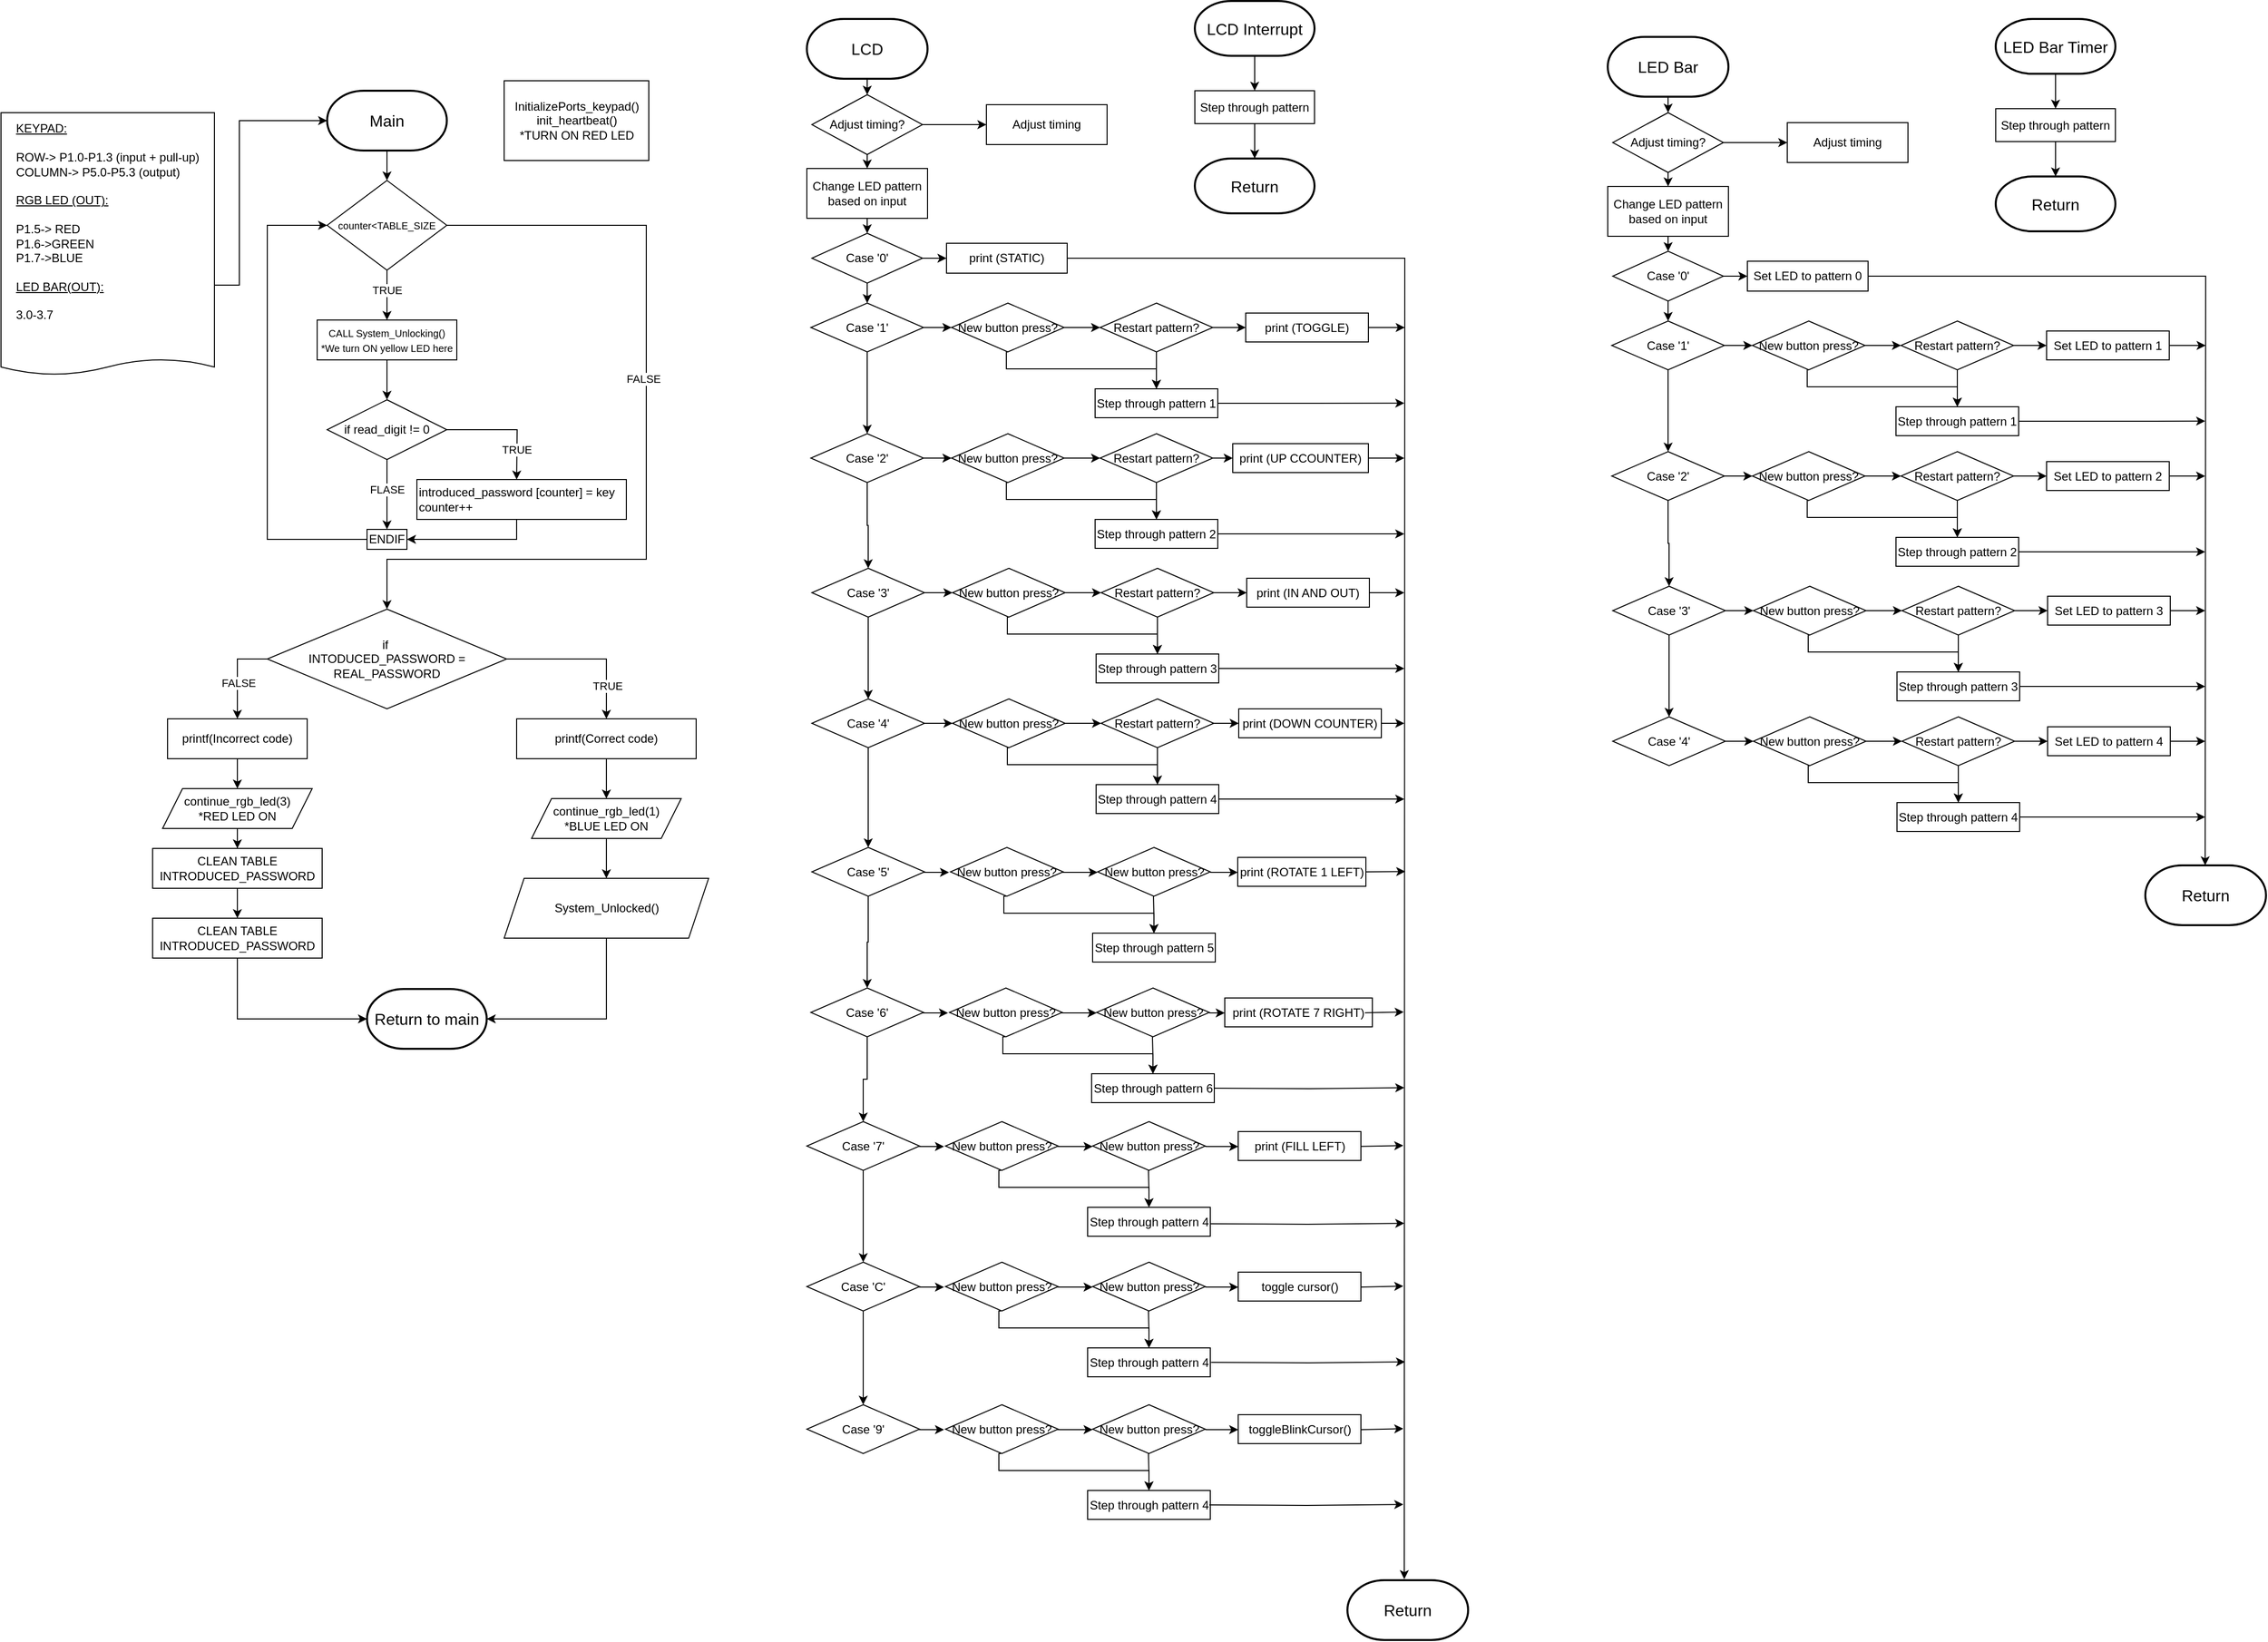 <mxfile version="26.1.1">
  <diagram name="Página-1" id="q8bP3qXDDJWIK7PAdNEP">
    <mxGraphModel dx="1823" dy="877" grid="0" gridSize="10" guides="1" tooltips="1" connect="1" arrows="1" fold="1" page="1" pageScale="1" pageWidth="827" pageHeight="1169" math="0" shadow="0">
      <root>
        <mxCell id="0" />
        <mxCell id="1" parent="0" />
        <mxCell id="BdzRvveyDMJGJID9cPw9-21" value="" style="edgeStyle=orthogonalEdgeStyle;rounded=0;orthogonalLoop=1;jettySize=auto;html=1;" parent="1" source="g-VBki2EkGI5AyL83IlN-1" target="g-VBki2EkGI5AyL83IlN-2" edge="1">
          <mxGeometry relative="1" as="geometry" />
        </mxCell>
        <mxCell id="g-VBki2EkGI5AyL83IlN-1" value="Main" style="strokeWidth=2;html=1;shape=mxgraph.flowchart.terminator;whiteSpace=wrap;fillColor=none;fontSize=16;" parent="1" vertex="1">
          <mxGeometry x="420" y="131" width="120" height="60" as="geometry" />
        </mxCell>
        <mxCell id="g-VBki2EkGI5AyL83IlN-6" value="" style="edgeStyle=orthogonalEdgeStyle;rounded=0;orthogonalLoop=1;jettySize=auto;html=1;" parent="1" source="g-VBki2EkGI5AyL83IlN-2" target="g-VBki2EkGI5AyL83IlN-4" edge="1">
          <mxGeometry relative="1" as="geometry" />
        </mxCell>
        <mxCell id="g-VBki2EkGI5AyL83IlN-7" value="TRUE" style="edgeLabel;html=1;align=center;verticalAlign=middle;resizable=0;points=[];" parent="g-VBki2EkGI5AyL83IlN-6" vertex="1" connectable="0">
          <mxGeometry x="0.243" relative="1" as="geometry">
            <mxPoint y="-11" as="offset" />
          </mxGeometry>
        </mxCell>
        <mxCell id="g-VBki2EkGI5AyL83IlN-2" value="&lt;font style=&quot;font-size: 10px;&quot;&gt;counter&amp;lt;TABLE_SIZE&lt;/font&gt;" style="rhombus;whiteSpace=wrap;html=1;" parent="1" vertex="1">
          <mxGeometry x="420" y="221" width="120" height="90" as="geometry" />
        </mxCell>
        <mxCell id="g-VBki2EkGI5AyL83IlN-10" value="" style="edgeStyle=orthogonalEdgeStyle;rounded=0;orthogonalLoop=1;jettySize=auto;html=1;" parent="1" source="g-VBki2EkGI5AyL83IlN-4" target="g-VBki2EkGI5AyL83IlN-9" edge="1">
          <mxGeometry relative="1" as="geometry" />
        </mxCell>
        <mxCell id="g-VBki2EkGI5AyL83IlN-4" value="&lt;font style=&quot;font-size: 10px;&quot;&gt;CALL System_Unlocking()&lt;/font&gt;&lt;div&gt;&lt;font style=&quot;font-size: 10px;&quot;&gt;*We turn ON yellow LED here&lt;/font&gt;&lt;/div&gt;" style="whiteSpace=wrap;html=1;" parent="1" vertex="1">
          <mxGeometry x="410" y="361" width="140" height="40" as="geometry" />
        </mxCell>
        <mxCell id="g-VBki2EkGI5AyL83IlN-12" style="edgeStyle=orthogonalEdgeStyle;rounded=0;orthogonalLoop=1;jettySize=auto;html=1;entryX=0.5;entryY=0;entryDx=0;entryDy=0;" parent="1" source="g-VBki2EkGI5AyL83IlN-9" edge="1">
          <mxGeometry relative="1" as="geometry">
            <mxPoint x="610" y="521" as="targetPoint" />
          </mxGeometry>
        </mxCell>
        <mxCell id="g-VBki2EkGI5AyL83IlN-15" value="TRUE" style="edgeLabel;html=1;align=center;verticalAlign=middle;resizable=0;points=[];" parent="g-VBki2EkGI5AyL83IlN-12" vertex="1" connectable="0">
          <mxGeometry x="-0.007" y="-1" relative="1" as="geometry">
            <mxPoint x="10" y="19" as="offset" />
          </mxGeometry>
        </mxCell>
        <mxCell id="g-VBki2EkGI5AyL83IlN-17" value="" style="edgeStyle=orthogonalEdgeStyle;rounded=0;orthogonalLoop=1;jettySize=auto;html=1;" parent="1" source="g-VBki2EkGI5AyL83IlN-9" target="g-VBki2EkGI5AyL83IlN-16" edge="1">
          <mxGeometry relative="1" as="geometry" />
        </mxCell>
        <mxCell id="g-VBki2EkGI5AyL83IlN-19" value="FLASE" style="edgeLabel;html=1;align=center;verticalAlign=middle;resizable=0;points=[];" parent="g-VBki2EkGI5AyL83IlN-17" vertex="1" connectable="0">
          <mxGeometry x="-0.146" relative="1" as="geometry">
            <mxPoint as="offset" />
          </mxGeometry>
        </mxCell>
        <mxCell id="g-VBki2EkGI5AyL83IlN-9" value="if read_digit != 0" style="rhombus;whiteSpace=wrap;html=1;" parent="1" vertex="1">
          <mxGeometry x="420" y="441" width="120" height="60" as="geometry" />
        </mxCell>
        <mxCell id="g-VBki2EkGI5AyL83IlN-18" style="edgeStyle=orthogonalEdgeStyle;rounded=0;orthogonalLoop=1;jettySize=auto;html=1;entryX=1;entryY=0.5;entryDx=0;entryDy=0;" parent="1" source="g-VBki2EkGI5AyL83IlN-14" target="g-VBki2EkGI5AyL83IlN-16" edge="1">
          <mxGeometry relative="1" as="geometry">
            <Array as="points">
              <mxPoint x="610" y="581" />
            </Array>
          </mxGeometry>
        </mxCell>
        <mxCell id="g-VBki2EkGI5AyL83IlN-14" value="introduced_password [counter] = key&lt;div&gt;&lt;span style=&quot;background-color: transparent; color: light-dark(rgb(0, 0, 0), rgb(255, 255, 255));&quot;&gt;counter++&lt;/span&gt;&lt;/div&gt;" style="whiteSpace=wrap;html=1;align=left;" parent="1" vertex="1">
          <mxGeometry x="510" y="521" width="210" height="40" as="geometry" />
        </mxCell>
        <mxCell id="g-VBki2EkGI5AyL83IlN-20" style="edgeStyle=orthogonalEdgeStyle;rounded=0;orthogonalLoop=1;jettySize=auto;html=1;entryX=0;entryY=0.5;entryDx=0;entryDy=0;" parent="1" source="g-VBki2EkGI5AyL83IlN-16" target="g-VBki2EkGI5AyL83IlN-2" edge="1">
          <mxGeometry relative="1" as="geometry">
            <Array as="points">
              <mxPoint x="360" y="581" />
              <mxPoint x="360" y="266" />
            </Array>
          </mxGeometry>
        </mxCell>
        <mxCell id="g-VBki2EkGI5AyL83IlN-16" value="&lt;div&gt;ENDIF&lt;/div&gt;" style="whiteSpace=wrap;html=1;align=left;" parent="1" vertex="1">
          <mxGeometry x="460" y="571" width="40" height="20" as="geometry" />
        </mxCell>
        <mxCell id="g-VBki2EkGI5AyL83IlN-22" style="edgeStyle=orthogonalEdgeStyle;rounded=0;orthogonalLoop=1;jettySize=auto;html=1;" parent="1" source="g-VBki2EkGI5AyL83IlN-2" edge="1">
          <mxGeometry relative="1" as="geometry">
            <mxPoint x="480" y="651" as="targetPoint" />
            <Array as="points">
              <mxPoint x="740" y="266" />
              <mxPoint x="740" y="601" />
              <mxPoint x="480" y="601" />
            </Array>
          </mxGeometry>
        </mxCell>
        <mxCell id="g-VBki2EkGI5AyL83IlN-23" value="FALSE" style="edgeLabel;html=1;align=center;verticalAlign=middle;resizable=0;points=[];" parent="g-VBki2EkGI5AyL83IlN-22" vertex="1" connectable="0">
          <mxGeometry x="-0.16" y="-3" relative="1" as="geometry">
            <mxPoint y="-1" as="offset" />
          </mxGeometry>
        </mxCell>
        <mxCell id="BdzRvveyDMJGJID9cPw9-6" value="" style="edgeStyle=orthogonalEdgeStyle;rounded=0;orthogonalLoop=1;jettySize=auto;html=1;" parent="1" source="g-VBki2EkGI5AyL83IlN-27" target="BdzRvveyDMJGJID9cPw9-5" edge="1">
          <mxGeometry relative="1" as="geometry" />
        </mxCell>
        <mxCell id="g-VBki2EkGI5AyL83IlN-27" value="printf(Correct code)" style="whiteSpace=wrap;html=1;" parent="1" vertex="1">
          <mxGeometry x="610" y="761" width="180" height="40" as="geometry" />
        </mxCell>
        <mxCell id="g-VBki2EkGI5AyL83IlN-31" value="InitializePorts_keypad()&lt;div&gt;init_heartbeat()&lt;/div&gt;&lt;div&gt;*TURN ON RED LED&lt;/div&gt;" style="whiteSpace=wrap;html=1;" parent="1" vertex="1">
          <mxGeometry x="597.5" y="121" width="145" height="80" as="geometry" />
        </mxCell>
        <mxCell id="BdzRvveyDMJGJID9cPw9-13" value="" style="edgeStyle=orthogonalEdgeStyle;rounded=0;orthogonalLoop=1;jettySize=auto;html=1;" parent="1" source="g-VBki2EkGI5AyL83IlN-34" target="BdzRvveyDMJGJID9cPw9-11" edge="1">
          <mxGeometry relative="1" as="geometry" />
        </mxCell>
        <mxCell id="g-VBki2EkGI5AyL83IlN-34" value="printf(Incorrect code)" style="whiteSpace=wrap;html=1;" parent="1" vertex="1">
          <mxGeometry x="260" y="761" width="140" height="40" as="geometry" />
        </mxCell>
        <mxCell id="BdzRvveyDMJGJID9cPw9-4" style="edgeStyle=orthogonalEdgeStyle;rounded=0;orthogonalLoop=1;jettySize=auto;html=1;entryX=0.5;entryY=0;entryDx=0;entryDy=0;" parent="1" source="BdzRvveyDMJGJID9cPw9-3" target="g-VBki2EkGI5AyL83IlN-27" edge="1">
          <mxGeometry relative="1" as="geometry" />
        </mxCell>
        <mxCell id="BdzRvveyDMJGJID9cPw9-9" value="TRUE" style="edgeLabel;html=1;align=center;verticalAlign=middle;resizable=0;points=[];" parent="BdzRvveyDMJGJID9cPw9-4" vertex="1" connectable="0">
          <mxGeometry x="0.589" y="1" relative="1" as="geometry">
            <mxPoint as="offset" />
          </mxGeometry>
        </mxCell>
        <mxCell id="BdzRvveyDMJGJID9cPw9-10" style="edgeStyle=orthogonalEdgeStyle;rounded=0;orthogonalLoop=1;jettySize=auto;html=1;" parent="1" source="BdzRvveyDMJGJID9cPw9-3" target="g-VBki2EkGI5AyL83IlN-34" edge="1">
          <mxGeometry relative="1" as="geometry">
            <Array as="points">
              <mxPoint x="330" y="701" />
            </Array>
          </mxGeometry>
        </mxCell>
        <mxCell id="BdzRvveyDMJGJID9cPw9-12" value="FALSE" style="edgeLabel;html=1;align=center;verticalAlign=middle;resizable=0;points=[];" parent="BdzRvveyDMJGJID9cPw9-10" vertex="1" connectable="0">
          <mxGeometry x="0.201" y="1" relative="1" as="geometry">
            <mxPoint as="offset" />
          </mxGeometry>
        </mxCell>
        <mxCell id="BdzRvveyDMJGJID9cPw9-3" value="if&amp;nbsp;&lt;div&gt;INTODUCED_PASSWORD = REAL_PASSWORD&lt;br&gt;&lt;/div&gt;" style="rhombus;whiteSpace=wrap;html=1;" parent="1" vertex="1">
          <mxGeometry x="360" y="651" width="240" height="100" as="geometry" />
        </mxCell>
        <mxCell id="BdzRvveyDMJGJID9cPw9-8" value="" style="edgeStyle=orthogonalEdgeStyle;rounded=0;orthogonalLoop=1;jettySize=auto;html=1;" parent="1" source="BdzRvveyDMJGJID9cPw9-5" target="BdzRvveyDMJGJID9cPw9-7" edge="1">
          <mxGeometry relative="1" as="geometry" />
        </mxCell>
        <mxCell id="BdzRvveyDMJGJID9cPw9-5" value="continue_rgb_led(1)&lt;div&gt;*BLUE LED ON&lt;/div&gt;" style="shape=parallelogram;perimeter=parallelogramPerimeter;whiteSpace=wrap;html=1;fixedSize=1;" parent="1" vertex="1">
          <mxGeometry x="625" y="841" width="150" height="40" as="geometry" />
        </mxCell>
        <mxCell id="BdzRvveyDMJGJID9cPw9-7" value="System_Unlocked()" style="shape=parallelogram;perimeter=parallelogramPerimeter;whiteSpace=wrap;html=1;fixedSize=1;" parent="1" vertex="1">
          <mxGeometry x="597.5" y="921" width="205" height="60" as="geometry" />
        </mxCell>
        <mxCell id="BdzRvveyDMJGJID9cPw9-15" value="" style="edgeStyle=orthogonalEdgeStyle;rounded=0;orthogonalLoop=1;jettySize=auto;html=1;" parent="1" source="BdzRvveyDMJGJID9cPw9-11" target="BdzRvveyDMJGJID9cPw9-14" edge="1">
          <mxGeometry relative="1" as="geometry" />
        </mxCell>
        <mxCell id="BdzRvveyDMJGJID9cPw9-11" value="continue_rgb_led(3)&lt;div&gt;*RED LED ON&lt;/div&gt;" style="shape=parallelogram;perimeter=parallelogramPerimeter;whiteSpace=wrap;html=1;fixedSize=1;" parent="1" vertex="1">
          <mxGeometry x="255" y="831" width="150" height="40" as="geometry" />
        </mxCell>
        <mxCell id="BdzRvveyDMJGJID9cPw9-17" value="" style="edgeStyle=orthogonalEdgeStyle;rounded=0;orthogonalLoop=1;jettySize=auto;html=1;" parent="1" source="BdzRvveyDMJGJID9cPw9-14" target="BdzRvveyDMJGJID9cPw9-16" edge="1">
          <mxGeometry relative="1" as="geometry" />
        </mxCell>
        <mxCell id="BdzRvveyDMJGJID9cPw9-14" value="CLEAN TABLE&lt;div&gt;INTRODUCED_PASSWORD&lt;/div&gt;" style="whiteSpace=wrap;html=1;" parent="1" vertex="1">
          <mxGeometry x="245" y="891" width="170" height="40" as="geometry" />
        </mxCell>
        <mxCell id="BdzRvveyDMJGJID9cPw9-16" value="CLEAN TABLE&lt;div&gt;INTRODUCED_PASSWORD&lt;/div&gt;" style="whiteSpace=wrap;html=1;" parent="1" vertex="1">
          <mxGeometry x="245" y="961" width="170" height="40" as="geometry" />
        </mxCell>
        <mxCell id="BdzRvveyDMJGJID9cPw9-22" value="&lt;div style=&quot;text-align: left;&quot;&gt;&lt;span style=&quot;background-color: transparent; color: light-dark(rgb(0, 0, 0), rgb(255, 255, 255));&quot;&gt;&lt;u&gt;KEYPAD:&lt;/u&gt;&lt;/span&gt;&lt;/div&gt;&lt;div style=&quot;text-align: left;&quot;&gt;&lt;span style=&quot;background-color: transparent; color: light-dark(rgb(0, 0, 0), rgb(255, 255, 255));&quot;&gt;&lt;br&gt;&lt;/span&gt;&lt;/div&gt;&lt;div style=&quot;&quot;&gt;ROW-&amp;gt; P1.0-P1.3 (input + pull-up)&lt;/div&gt;&lt;div style=&quot;text-align: left;&quot;&gt;COLUMN-&amp;gt; P5.0-P5.3 (output)&lt;/div&gt;&lt;div style=&quot;text-align: left;&quot;&gt;&lt;br&gt;&lt;/div&gt;&lt;div style=&quot;text-align: left;&quot;&gt;&lt;u&gt;RGB LED (OUT):&lt;/u&gt;&lt;/div&gt;&lt;div style=&quot;text-align: left;&quot;&gt;&lt;br&gt;&lt;/div&gt;&lt;div style=&quot;text-align: left;&quot;&gt;P1.5-&amp;gt; RED&lt;/div&gt;&lt;div style=&quot;text-align: left;&quot;&gt;P1.6-&amp;gt;GREEN&lt;/div&gt;&lt;div style=&quot;text-align: left;&quot;&gt;P1.7-&amp;gt;BLUE&lt;/div&gt;&lt;div style=&quot;text-align: left;&quot;&gt;&lt;br&gt;&lt;/div&gt;&lt;div style=&quot;text-align: left;&quot;&gt;&lt;u&gt;LED BAR(OUT):&lt;/u&gt;&lt;/div&gt;&lt;div style=&quot;text-align: left;&quot;&gt;&lt;br&gt;&lt;/div&gt;&lt;div style=&quot;text-align: left;&quot;&gt;3.0-3.7&lt;/div&gt;&lt;div style=&quot;text-align: left;&quot;&gt;&lt;br&gt;&lt;/div&gt;&lt;div style=&quot;text-align: left;&quot;&gt;&lt;br&gt;&lt;/div&gt;" style="shape=document;whiteSpace=wrap;html=1;boundedLbl=1;size=0.06;" parent="1" vertex="1">
          <mxGeometry x="93" y="153" width="214" height="263" as="geometry" />
        </mxCell>
        <mxCell id="6rBSzW5L0Tkp-EQuJ2ze-26" style="edgeStyle=orthogonalEdgeStyle;rounded=0;orthogonalLoop=1;jettySize=auto;html=1;exitX=0.5;exitY=1;exitDx=0;exitDy=0;exitPerimeter=0;entryX=0.5;entryY=0;entryDx=0;entryDy=0;" parent="1" source="6rBSzW5L0Tkp-EQuJ2ze-2" target="6rBSzW5L0Tkp-EQuJ2ze-3" edge="1">
          <mxGeometry relative="1" as="geometry" />
        </mxCell>
        <mxCell id="6rBSzW5L0Tkp-EQuJ2ze-2" value="LCD" style="strokeWidth=2;html=1;shape=mxgraph.flowchart.terminator;whiteSpace=wrap;fillColor=none;fontSize=16;" parent="1" vertex="1">
          <mxGeometry x="901" y="59" width="121" height="60" as="geometry" />
        </mxCell>
        <mxCell id="6rBSzW5L0Tkp-EQuJ2ze-5" style="edgeStyle=orthogonalEdgeStyle;rounded=0;orthogonalLoop=1;jettySize=auto;html=1;exitX=1;exitY=0.5;exitDx=0;exitDy=0;" parent="1" source="6rBSzW5L0Tkp-EQuJ2ze-3" target="6rBSzW5L0Tkp-EQuJ2ze-4" edge="1">
          <mxGeometry relative="1" as="geometry" />
        </mxCell>
        <mxCell id="6rBSzW5L0Tkp-EQuJ2ze-27" style="edgeStyle=orthogonalEdgeStyle;rounded=0;orthogonalLoop=1;jettySize=auto;html=1;exitX=0.5;exitY=1;exitDx=0;exitDy=0;entryX=0.5;entryY=0;entryDx=0;entryDy=0;" parent="1" source="6rBSzW5L0Tkp-EQuJ2ze-3" target="6rBSzW5L0Tkp-EQuJ2ze-6" edge="1">
          <mxGeometry relative="1" as="geometry" />
        </mxCell>
        <mxCell id="6rBSzW5L0Tkp-EQuJ2ze-3" value="Adjust timing?" style="rhombus;whiteSpace=wrap;html=1;" parent="1" vertex="1">
          <mxGeometry x="906" y="135" width="111" height="60" as="geometry" />
        </mxCell>
        <mxCell id="6rBSzW5L0Tkp-EQuJ2ze-4" value="Adjust timing" style="rounded=0;whiteSpace=wrap;html=1;" parent="1" vertex="1">
          <mxGeometry x="1081" y="145" width="121" height="40" as="geometry" />
        </mxCell>
        <mxCell id="6rBSzW5L0Tkp-EQuJ2ze-29" style="edgeStyle=orthogonalEdgeStyle;rounded=0;orthogonalLoop=1;jettySize=auto;html=1;exitX=0.5;exitY=1;exitDx=0;exitDy=0;entryX=0.5;entryY=0;entryDx=0;entryDy=0;" parent="1" source="6rBSzW5L0Tkp-EQuJ2ze-6" target="6rBSzW5L0Tkp-EQuJ2ze-10" edge="1">
          <mxGeometry relative="1" as="geometry" />
        </mxCell>
        <mxCell id="6rBSzW5L0Tkp-EQuJ2ze-6" value="Change LED pattern based on input" style="rounded=0;whiteSpace=wrap;html=1;" parent="1" vertex="1">
          <mxGeometry x="901" y="209" width="121" height="50" as="geometry" />
        </mxCell>
        <mxCell id="6rBSzW5L0Tkp-EQuJ2ze-76" style="edgeStyle=orthogonalEdgeStyle;rounded=0;orthogonalLoop=1;jettySize=auto;html=1;entryX=0.5;entryY=0;entryDx=0;entryDy=0;" parent="1" source="6rBSzW5L0Tkp-EQuJ2ze-7" target="6rBSzW5L0Tkp-EQuJ2ze-8" edge="1">
          <mxGeometry relative="1" as="geometry" />
        </mxCell>
        <mxCell id="6rBSzW5L0Tkp-EQuJ2ze-7" value="LCD Interrupt" style="strokeWidth=2;html=1;shape=mxgraph.flowchart.terminator;whiteSpace=wrap;fillColor=none;fontSize=16;" parent="1" vertex="1">
          <mxGeometry x="1290" y="41" width="120" height="55" as="geometry" />
        </mxCell>
        <mxCell id="6rBSzW5L0Tkp-EQuJ2ze-77" value="" style="edgeStyle=orthogonalEdgeStyle;rounded=0;orthogonalLoop=1;jettySize=auto;html=1;" parent="1" source="6rBSzW5L0Tkp-EQuJ2ze-8" target="6rBSzW5L0Tkp-EQuJ2ze-9" edge="1">
          <mxGeometry relative="1" as="geometry" />
        </mxCell>
        <mxCell id="6rBSzW5L0Tkp-EQuJ2ze-8" value="Step through pattern" style="rounded=0;whiteSpace=wrap;html=1;" parent="1" vertex="1">
          <mxGeometry x="1290" y="131" width="120" height="33" as="geometry" />
        </mxCell>
        <mxCell id="6rBSzW5L0Tkp-EQuJ2ze-9" value="Return" style="strokeWidth=2;html=1;shape=mxgraph.flowchart.terminator;whiteSpace=wrap;fillColor=none;fontSize=16;" parent="1" vertex="1">
          <mxGeometry x="1290" y="199" width="120" height="55" as="geometry" />
        </mxCell>
        <mxCell id="6rBSzW5L0Tkp-EQuJ2ze-28" style="edgeStyle=orthogonalEdgeStyle;rounded=0;orthogonalLoop=1;jettySize=auto;html=1;exitX=0.5;exitY=1;exitDx=0;exitDy=0;entryX=0.5;entryY=0;entryDx=0;entryDy=0;" parent="1" target="6rBSzW5L0Tkp-EQuJ2ze-12" edge="1">
          <mxGeometry relative="1" as="geometry">
            <mxPoint x="961.5" y="324" as="sourcePoint" />
          </mxGeometry>
        </mxCell>
        <mxCell id="6rBSzW5L0Tkp-EQuJ2ze-30" value="" style="edgeStyle=orthogonalEdgeStyle;rounded=0;orthogonalLoop=1;jettySize=auto;html=1;" parent="1" source="6rBSzW5L0Tkp-EQuJ2ze-10" target="6rBSzW5L0Tkp-EQuJ2ze-11" edge="1">
          <mxGeometry relative="1" as="geometry" />
        </mxCell>
        <mxCell id="6rBSzW5L0Tkp-EQuJ2ze-10" value="Case &#39;0&#39;" style="rhombus;whiteSpace=wrap;html=1;" parent="1" vertex="1">
          <mxGeometry x="906" y="274" width="111" height="50" as="geometry" />
        </mxCell>
        <mxCell id="6rBSzW5L0Tkp-EQuJ2ze-66" style="edgeStyle=orthogonalEdgeStyle;rounded=0;orthogonalLoop=1;jettySize=auto;html=1;" parent="1" source="6rBSzW5L0Tkp-EQuJ2ze-11" edge="1">
          <mxGeometry relative="1" as="geometry">
            <mxPoint x="1500" y="1624" as="targetPoint" />
          </mxGeometry>
        </mxCell>
        <mxCell id="6rBSzW5L0Tkp-EQuJ2ze-11" value="print (STATIC)" style="rounded=0;whiteSpace=wrap;html=1;" parent="1" vertex="1">
          <mxGeometry x="1041" y="284" width="121" height="30" as="geometry" />
        </mxCell>
        <mxCell id="6rBSzW5L0Tkp-EQuJ2ze-17" style="edgeStyle=orthogonalEdgeStyle;rounded=0;orthogonalLoop=1;jettySize=auto;html=1;exitX=1;exitY=0.5;exitDx=0;exitDy=0;entryX=0;entryY=0.5;entryDx=0;entryDy=0;" parent="1" source="6rBSzW5L0Tkp-EQuJ2ze-12" target="6rBSzW5L0Tkp-EQuJ2ze-14" edge="1">
          <mxGeometry relative="1" as="geometry" />
        </mxCell>
        <mxCell id="6rBSzW5L0Tkp-EQuJ2ze-43" value="" style="edgeStyle=orthogonalEdgeStyle;rounded=0;orthogonalLoop=1;jettySize=auto;html=1;" parent="1" source="6rBSzW5L0Tkp-EQuJ2ze-12" target="6rBSzW5L0Tkp-EQuJ2ze-34" edge="1">
          <mxGeometry relative="1" as="geometry" />
        </mxCell>
        <mxCell id="6rBSzW5L0Tkp-EQuJ2ze-12" value="Case &#39;1&#39;" style="rhombus;whiteSpace=wrap;html=1;" parent="1" vertex="1">
          <mxGeometry x="905" y="344" width="113" height="49" as="geometry" />
        </mxCell>
        <mxCell id="6rBSzW5L0Tkp-EQuJ2ze-18" style="edgeStyle=orthogonalEdgeStyle;rounded=0;orthogonalLoop=1;jettySize=auto;html=1;exitX=1;exitY=0.5;exitDx=0;exitDy=0;entryX=0;entryY=0.5;entryDx=0;entryDy=0;" parent="1" source="6rBSzW5L0Tkp-EQuJ2ze-14" target="6rBSzW5L0Tkp-EQuJ2ze-16" edge="1">
          <mxGeometry relative="1" as="geometry" />
        </mxCell>
        <mxCell id="6rBSzW5L0Tkp-EQuJ2ze-22" style="edgeStyle=orthogonalEdgeStyle;rounded=0;orthogonalLoop=1;jettySize=auto;html=1;exitX=0.5;exitY=1;exitDx=0;exitDy=0;entryX=0.5;entryY=0;entryDx=0;entryDy=0;" parent="1" source="6rBSzW5L0Tkp-EQuJ2ze-14" target="6rBSzW5L0Tkp-EQuJ2ze-20" edge="1">
          <mxGeometry relative="1" as="geometry">
            <mxPoint x="1251" y="444" as="targetPoint" />
            <Array as="points">
              <mxPoint x="1101" y="393" />
              <mxPoint x="1101" y="410" />
              <mxPoint x="1252" y="410" />
            </Array>
          </mxGeometry>
        </mxCell>
        <mxCell id="6rBSzW5L0Tkp-EQuJ2ze-14" value="New button press?" style="rhombus;whiteSpace=wrap;html=1;" parent="1" vertex="1">
          <mxGeometry x="1046" y="344" width="113" height="49" as="geometry" />
        </mxCell>
        <mxCell id="6rBSzW5L0Tkp-EQuJ2ze-67" style="edgeStyle=orthogonalEdgeStyle;rounded=0;orthogonalLoop=1;jettySize=auto;html=1;exitX=1;exitY=0.5;exitDx=0;exitDy=0;" parent="1" source="6rBSzW5L0Tkp-EQuJ2ze-15" edge="1">
          <mxGeometry relative="1" as="geometry">
            <mxPoint x="1500.471" y="368.529" as="targetPoint" />
          </mxGeometry>
        </mxCell>
        <mxCell id="6rBSzW5L0Tkp-EQuJ2ze-15" value="print (TOGGLE)" style="rounded=0;whiteSpace=wrap;html=1;" parent="1" vertex="1">
          <mxGeometry x="1341" y="354" width="123" height="29" as="geometry" />
        </mxCell>
        <mxCell id="6rBSzW5L0Tkp-EQuJ2ze-19" style="edgeStyle=orthogonalEdgeStyle;rounded=0;orthogonalLoop=1;jettySize=auto;html=1;exitX=1;exitY=0.5;exitDx=0;exitDy=0;entryX=0;entryY=0.5;entryDx=0;entryDy=0;" parent="1" source="6rBSzW5L0Tkp-EQuJ2ze-16" target="6rBSzW5L0Tkp-EQuJ2ze-15" edge="1">
          <mxGeometry relative="1" as="geometry" />
        </mxCell>
        <mxCell id="6rBSzW5L0Tkp-EQuJ2ze-31" value="" style="edgeStyle=orthogonalEdgeStyle;rounded=0;orthogonalLoop=1;jettySize=auto;html=1;" parent="1" source="6rBSzW5L0Tkp-EQuJ2ze-16" target="6rBSzW5L0Tkp-EQuJ2ze-20" edge="1">
          <mxGeometry relative="1" as="geometry" />
        </mxCell>
        <mxCell id="6rBSzW5L0Tkp-EQuJ2ze-16" value="Restart pattern?" style="rhombus;whiteSpace=wrap;html=1;" parent="1" vertex="1">
          <mxGeometry x="1195" y="344" width="113" height="49" as="geometry" />
        </mxCell>
        <mxCell id="6rBSzW5L0Tkp-EQuJ2ze-68" style="edgeStyle=orthogonalEdgeStyle;rounded=0;orthogonalLoop=1;jettySize=auto;html=1;exitX=1;exitY=0.5;exitDx=0;exitDy=0;" parent="1" source="6rBSzW5L0Tkp-EQuJ2ze-20" edge="1">
          <mxGeometry relative="1" as="geometry">
            <mxPoint x="1500.0" y="444.412" as="targetPoint" />
          </mxGeometry>
        </mxCell>
        <mxCell id="6rBSzW5L0Tkp-EQuJ2ze-20" value="Step through pattern 1" style="rounded=0;whiteSpace=wrap;html=1;" parent="1" vertex="1">
          <mxGeometry x="1190" y="430" width="123" height="29" as="geometry" />
        </mxCell>
        <mxCell id="6rBSzW5L0Tkp-EQuJ2ze-25" style="edgeStyle=orthogonalEdgeStyle;rounded=0;orthogonalLoop=1;jettySize=auto;html=1;exitX=0.5;exitY=1;exitDx=0;exitDy=0;" parent="1" source="6rBSzW5L0Tkp-EQuJ2ze-3" target="6rBSzW5L0Tkp-EQuJ2ze-3" edge="1">
          <mxGeometry relative="1" as="geometry" />
        </mxCell>
        <mxCell id="6rBSzW5L0Tkp-EQuJ2ze-33" style="edgeStyle=orthogonalEdgeStyle;rounded=0;orthogonalLoop=1;jettySize=auto;html=1;exitX=1;exitY=0.5;exitDx=0;exitDy=0;entryX=0;entryY=0.5;entryDx=0;entryDy=0;" parent="1" source="6rBSzW5L0Tkp-EQuJ2ze-34" target="6rBSzW5L0Tkp-EQuJ2ze-37" edge="1">
          <mxGeometry relative="1" as="geometry" />
        </mxCell>
        <mxCell id="6rBSzW5L0Tkp-EQuJ2ze-65" value="" style="edgeStyle=orthogonalEdgeStyle;rounded=0;orthogonalLoop=1;jettySize=auto;html=1;" parent="1" source="6rBSzW5L0Tkp-EQuJ2ze-34" target="6rBSzW5L0Tkp-EQuJ2ze-46" edge="1">
          <mxGeometry relative="1" as="geometry" />
        </mxCell>
        <mxCell id="6rBSzW5L0Tkp-EQuJ2ze-34" value="Case &#39;2&#39;" style="rhombus;whiteSpace=wrap;html=1;" parent="1" vertex="1">
          <mxGeometry x="905" y="475" width="113" height="49" as="geometry" />
        </mxCell>
        <mxCell id="6rBSzW5L0Tkp-EQuJ2ze-35" style="edgeStyle=orthogonalEdgeStyle;rounded=0;orthogonalLoop=1;jettySize=auto;html=1;exitX=1;exitY=0.5;exitDx=0;exitDy=0;entryX=0;entryY=0.5;entryDx=0;entryDy=0;" parent="1" source="6rBSzW5L0Tkp-EQuJ2ze-37" target="6rBSzW5L0Tkp-EQuJ2ze-41" edge="1">
          <mxGeometry relative="1" as="geometry" />
        </mxCell>
        <mxCell id="6rBSzW5L0Tkp-EQuJ2ze-36" style="edgeStyle=orthogonalEdgeStyle;rounded=0;orthogonalLoop=1;jettySize=auto;html=1;exitX=0.5;exitY=1;exitDx=0;exitDy=0;entryX=0.5;entryY=0;entryDx=0;entryDy=0;" parent="1" source="6rBSzW5L0Tkp-EQuJ2ze-37" target="6rBSzW5L0Tkp-EQuJ2ze-42" edge="1">
          <mxGeometry relative="1" as="geometry">
            <mxPoint x="1251" y="575" as="targetPoint" />
            <Array as="points">
              <mxPoint x="1101" y="524" />
              <mxPoint x="1101" y="541" />
              <mxPoint x="1252" y="541" />
            </Array>
          </mxGeometry>
        </mxCell>
        <mxCell id="6rBSzW5L0Tkp-EQuJ2ze-37" value="New button press?" style="rhombus;whiteSpace=wrap;html=1;" parent="1" vertex="1">
          <mxGeometry x="1046" y="475" width="113" height="49" as="geometry" />
        </mxCell>
        <mxCell id="6rBSzW5L0Tkp-EQuJ2ze-69" style="edgeStyle=orthogonalEdgeStyle;rounded=0;orthogonalLoop=1;jettySize=auto;html=1;" parent="1" source="6rBSzW5L0Tkp-EQuJ2ze-38" edge="1">
          <mxGeometry relative="1" as="geometry">
            <mxPoint x="1500.0" y="499.5" as="targetPoint" />
          </mxGeometry>
        </mxCell>
        <mxCell id="6rBSzW5L0Tkp-EQuJ2ze-38" value="print (UP CCOUNTER)" style="rounded=0;whiteSpace=wrap;html=1;" parent="1" vertex="1">
          <mxGeometry x="1328" y="485" width="136" height="29" as="geometry" />
        </mxCell>
        <mxCell id="6rBSzW5L0Tkp-EQuJ2ze-39" style="edgeStyle=orthogonalEdgeStyle;rounded=0;orthogonalLoop=1;jettySize=auto;html=1;exitX=1;exitY=0.5;exitDx=0;exitDy=0;entryX=0;entryY=0.5;entryDx=0;entryDy=0;" parent="1" source="6rBSzW5L0Tkp-EQuJ2ze-41" target="6rBSzW5L0Tkp-EQuJ2ze-38" edge="1">
          <mxGeometry relative="1" as="geometry" />
        </mxCell>
        <mxCell id="6rBSzW5L0Tkp-EQuJ2ze-40" value="" style="edgeStyle=orthogonalEdgeStyle;rounded=0;orthogonalLoop=1;jettySize=auto;html=1;" parent="1" source="6rBSzW5L0Tkp-EQuJ2ze-41" target="6rBSzW5L0Tkp-EQuJ2ze-42" edge="1">
          <mxGeometry relative="1" as="geometry" />
        </mxCell>
        <mxCell id="6rBSzW5L0Tkp-EQuJ2ze-41" value="Restart pattern?" style="rhombus;whiteSpace=wrap;html=1;" parent="1" vertex="1">
          <mxGeometry x="1195" y="475" width="113" height="49" as="geometry" />
        </mxCell>
        <mxCell id="6rBSzW5L0Tkp-EQuJ2ze-70" style="edgeStyle=orthogonalEdgeStyle;rounded=0;orthogonalLoop=1;jettySize=auto;html=1;" parent="1" source="6rBSzW5L0Tkp-EQuJ2ze-42" edge="1">
          <mxGeometry relative="1" as="geometry">
            <mxPoint x="1500.0" y="575.5" as="targetPoint" />
          </mxGeometry>
        </mxCell>
        <mxCell id="6rBSzW5L0Tkp-EQuJ2ze-42" value="Step through pattern 2" style="rounded=0;whiteSpace=wrap;html=1;" parent="1" vertex="1">
          <mxGeometry x="1190" y="561" width="123" height="29" as="geometry" />
        </mxCell>
        <mxCell id="6rBSzW5L0Tkp-EQuJ2ze-44" style="edgeStyle=orthogonalEdgeStyle;rounded=0;orthogonalLoop=1;jettySize=auto;html=1;exitX=1;exitY=0.5;exitDx=0;exitDy=0;entryX=0;entryY=0.5;entryDx=0;entryDy=0;" parent="1" source="6rBSzW5L0Tkp-EQuJ2ze-46" target="6rBSzW5L0Tkp-EQuJ2ze-49" edge="1">
          <mxGeometry relative="1" as="geometry" />
        </mxCell>
        <mxCell id="6rBSzW5L0Tkp-EQuJ2ze-45" value="" style="edgeStyle=orthogonalEdgeStyle;rounded=0;orthogonalLoop=1;jettySize=auto;html=1;" parent="1" source="6rBSzW5L0Tkp-EQuJ2ze-46" target="6rBSzW5L0Tkp-EQuJ2ze-56" edge="1">
          <mxGeometry relative="1" as="geometry" />
        </mxCell>
        <mxCell id="6rBSzW5L0Tkp-EQuJ2ze-46" value="Case &#39;3&#39;" style="rhombus;whiteSpace=wrap;html=1;" parent="1" vertex="1">
          <mxGeometry x="906" y="610" width="113" height="49" as="geometry" />
        </mxCell>
        <mxCell id="6rBSzW5L0Tkp-EQuJ2ze-47" style="edgeStyle=orthogonalEdgeStyle;rounded=0;orthogonalLoop=1;jettySize=auto;html=1;exitX=1;exitY=0.5;exitDx=0;exitDy=0;entryX=0;entryY=0.5;entryDx=0;entryDy=0;" parent="1" source="6rBSzW5L0Tkp-EQuJ2ze-49" target="6rBSzW5L0Tkp-EQuJ2ze-53" edge="1">
          <mxGeometry relative="1" as="geometry" />
        </mxCell>
        <mxCell id="6rBSzW5L0Tkp-EQuJ2ze-48" style="edgeStyle=orthogonalEdgeStyle;rounded=0;orthogonalLoop=1;jettySize=auto;html=1;exitX=0.5;exitY=1;exitDx=0;exitDy=0;entryX=0.5;entryY=0;entryDx=0;entryDy=0;" parent="1" source="6rBSzW5L0Tkp-EQuJ2ze-49" target="6rBSzW5L0Tkp-EQuJ2ze-54" edge="1">
          <mxGeometry relative="1" as="geometry">
            <mxPoint x="1252" y="710" as="targetPoint" />
            <Array as="points">
              <mxPoint x="1102" y="659" />
              <mxPoint x="1102" y="676" />
              <mxPoint x="1253" y="676" />
            </Array>
          </mxGeometry>
        </mxCell>
        <mxCell id="6rBSzW5L0Tkp-EQuJ2ze-49" value="New button press?" style="rhombus;whiteSpace=wrap;html=1;" parent="1" vertex="1">
          <mxGeometry x="1047" y="610" width="113" height="49" as="geometry" />
        </mxCell>
        <mxCell id="6rBSzW5L0Tkp-EQuJ2ze-71" style="edgeStyle=orthogonalEdgeStyle;rounded=0;orthogonalLoop=1;jettySize=auto;html=1;" parent="1" source="6rBSzW5L0Tkp-EQuJ2ze-50" edge="1">
          <mxGeometry relative="1" as="geometry">
            <mxPoint x="1500.0" y="634.5" as="targetPoint" />
          </mxGeometry>
        </mxCell>
        <mxCell id="6rBSzW5L0Tkp-EQuJ2ze-50" value="print (IN AND OUT)" style="rounded=0;whiteSpace=wrap;html=1;" parent="1" vertex="1">
          <mxGeometry x="1342" y="620" width="123" height="29" as="geometry" />
        </mxCell>
        <mxCell id="6rBSzW5L0Tkp-EQuJ2ze-51" style="edgeStyle=orthogonalEdgeStyle;rounded=0;orthogonalLoop=1;jettySize=auto;html=1;exitX=1;exitY=0.5;exitDx=0;exitDy=0;entryX=0;entryY=0.5;entryDx=0;entryDy=0;" parent="1" source="6rBSzW5L0Tkp-EQuJ2ze-53" target="6rBSzW5L0Tkp-EQuJ2ze-50" edge="1">
          <mxGeometry relative="1" as="geometry" />
        </mxCell>
        <mxCell id="6rBSzW5L0Tkp-EQuJ2ze-52" value="" style="edgeStyle=orthogonalEdgeStyle;rounded=0;orthogonalLoop=1;jettySize=auto;html=1;" parent="1" source="6rBSzW5L0Tkp-EQuJ2ze-53" target="6rBSzW5L0Tkp-EQuJ2ze-54" edge="1">
          <mxGeometry relative="1" as="geometry" />
        </mxCell>
        <mxCell id="6rBSzW5L0Tkp-EQuJ2ze-53" value="Restart pattern?" style="rhombus;whiteSpace=wrap;html=1;" parent="1" vertex="1">
          <mxGeometry x="1196" y="610" width="113" height="49" as="geometry" />
        </mxCell>
        <mxCell id="6rBSzW5L0Tkp-EQuJ2ze-72" style="edgeStyle=orthogonalEdgeStyle;rounded=0;orthogonalLoop=1;jettySize=auto;html=1;" parent="1" source="6rBSzW5L0Tkp-EQuJ2ze-54" edge="1">
          <mxGeometry relative="1" as="geometry">
            <mxPoint x="1500.0" y="710.5" as="targetPoint" />
          </mxGeometry>
        </mxCell>
        <mxCell id="6rBSzW5L0Tkp-EQuJ2ze-54" value="Step through pattern 3" style="rounded=0;whiteSpace=wrap;html=1;" parent="1" vertex="1">
          <mxGeometry x="1191" y="696" width="123" height="29" as="geometry" />
        </mxCell>
        <mxCell id="6rBSzW5L0Tkp-EQuJ2ze-55" style="edgeStyle=orthogonalEdgeStyle;rounded=0;orthogonalLoop=1;jettySize=auto;html=1;exitX=1;exitY=0.5;exitDx=0;exitDy=0;entryX=0;entryY=0.5;entryDx=0;entryDy=0;" parent="1" source="6rBSzW5L0Tkp-EQuJ2ze-56" target="6rBSzW5L0Tkp-EQuJ2ze-59" edge="1">
          <mxGeometry relative="1" as="geometry" />
        </mxCell>
        <mxCell id="VBWIGZMGspSVbr2qqHEz-52" value="" style="edgeStyle=orthogonalEdgeStyle;rounded=0;orthogonalLoop=1;jettySize=auto;html=1;" parent="1" source="6rBSzW5L0Tkp-EQuJ2ze-56" target="VBWIGZMGspSVbr2qqHEz-10" edge="1">
          <mxGeometry relative="1" as="geometry" />
        </mxCell>
        <mxCell id="6rBSzW5L0Tkp-EQuJ2ze-56" value="Case &#39;4&#39;" style="rhombus;whiteSpace=wrap;html=1;" parent="1" vertex="1">
          <mxGeometry x="906" y="741" width="113" height="49" as="geometry" />
        </mxCell>
        <mxCell id="6rBSzW5L0Tkp-EQuJ2ze-57" style="edgeStyle=orthogonalEdgeStyle;rounded=0;orthogonalLoop=1;jettySize=auto;html=1;exitX=1;exitY=0.5;exitDx=0;exitDy=0;entryX=0;entryY=0.5;entryDx=0;entryDy=0;" parent="1" source="6rBSzW5L0Tkp-EQuJ2ze-59" target="6rBSzW5L0Tkp-EQuJ2ze-63" edge="1">
          <mxGeometry relative="1" as="geometry" />
        </mxCell>
        <mxCell id="6rBSzW5L0Tkp-EQuJ2ze-58" style="edgeStyle=orthogonalEdgeStyle;rounded=0;orthogonalLoop=1;jettySize=auto;html=1;exitX=0.5;exitY=1;exitDx=0;exitDy=0;entryX=0.5;entryY=0;entryDx=0;entryDy=0;" parent="1" source="6rBSzW5L0Tkp-EQuJ2ze-59" target="6rBSzW5L0Tkp-EQuJ2ze-64" edge="1">
          <mxGeometry relative="1" as="geometry">
            <mxPoint x="1252" y="841" as="targetPoint" />
            <Array as="points">
              <mxPoint x="1102" y="790" />
              <mxPoint x="1102" y="807" />
              <mxPoint x="1253" y="807" />
            </Array>
          </mxGeometry>
        </mxCell>
        <mxCell id="6rBSzW5L0Tkp-EQuJ2ze-59" value="New button press?" style="rhombus;whiteSpace=wrap;html=1;" parent="1" vertex="1">
          <mxGeometry x="1047" y="741" width="113" height="49" as="geometry" />
        </mxCell>
        <mxCell id="6rBSzW5L0Tkp-EQuJ2ze-73" style="edgeStyle=orthogonalEdgeStyle;rounded=0;orthogonalLoop=1;jettySize=auto;html=1;exitX=1;exitY=0.5;exitDx=0;exitDy=0;" parent="1" source="6rBSzW5L0Tkp-EQuJ2ze-60" edge="1">
          <mxGeometry relative="1" as="geometry">
            <mxPoint x="1500.0" y="765.588" as="targetPoint" />
          </mxGeometry>
        </mxCell>
        <mxCell id="6rBSzW5L0Tkp-EQuJ2ze-60" value="print (DOWN COUNTER)" style="rounded=0;whiteSpace=wrap;html=1;" parent="1" vertex="1">
          <mxGeometry x="1334" y="751" width="143" height="29" as="geometry" />
        </mxCell>
        <mxCell id="6rBSzW5L0Tkp-EQuJ2ze-61" style="edgeStyle=orthogonalEdgeStyle;rounded=0;orthogonalLoop=1;jettySize=auto;html=1;exitX=1;exitY=0.5;exitDx=0;exitDy=0;entryX=0;entryY=0.5;entryDx=0;entryDy=0;" parent="1" source="6rBSzW5L0Tkp-EQuJ2ze-63" target="6rBSzW5L0Tkp-EQuJ2ze-60" edge="1">
          <mxGeometry relative="1" as="geometry" />
        </mxCell>
        <mxCell id="6rBSzW5L0Tkp-EQuJ2ze-62" value="" style="edgeStyle=orthogonalEdgeStyle;rounded=0;orthogonalLoop=1;jettySize=auto;html=1;" parent="1" source="6rBSzW5L0Tkp-EQuJ2ze-63" target="6rBSzW5L0Tkp-EQuJ2ze-64" edge="1">
          <mxGeometry relative="1" as="geometry" />
        </mxCell>
        <mxCell id="6rBSzW5L0Tkp-EQuJ2ze-63" value="Restart pattern?" style="rhombus;whiteSpace=wrap;html=1;" parent="1" vertex="1">
          <mxGeometry x="1196" y="741" width="113" height="49" as="geometry" />
        </mxCell>
        <mxCell id="6rBSzW5L0Tkp-EQuJ2ze-74" style="edgeStyle=orthogonalEdgeStyle;rounded=0;orthogonalLoop=1;jettySize=auto;html=1;" parent="1" source="6rBSzW5L0Tkp-EQuJ2ze-64" edge="1">
          <mxGeometry relative="1" as="geometry">
            <mxPoint x="1500.0" y="841.5" as="targetPoint" />
          </mxGeometry>
        </mxCell>
        <mxCell id="6rBSzW5L0Tkp-EQuJ2ze-64" value="Step through pattern 4" style="rounded=0;whiteSpace=wrap;html=1;" parent="1" vertex="1">
          <mxGeometry x="1191" y="827" width="123" height="29" as="geometry" />
        </mxCell>
        <mxCell id="6rBSzW5L0Tkp-EQuJ2ze-75" value="Return" style="strokeWidth=2;html=1;shape=mxgraph.flowchart.terminator;whiteSpace=wrap;fillColor=none;fontSize=16;" parent="1" vertex="1">
          <mxGeometry x="1443" y="1625" width="121" height="60" as="geometry" />
        </mxCell>
        <mxCell id="VBWIGZMGspSVbr2qqHEz-1" style="edgeStyle=orthogonalEdgeStyle;rounded=0;orthogonalLoop=1;jettySize=auto;html=1;exitX=1;exitY=0.5;exitDx=0;exitDy=0;entryX=0;entryY=0.5;entryDx=0;entryDy=0;" parent="1" edge="1">
          <mxGeometry relative="1" as="geometry">
            <mxPoint x="1015.5" y="915" as="sourcePoint" />
            <mxPoint x="1043.5" y="915" as="targetPoint" />
          </mxGeometry>
        </mxCell>
        <mxCell id="VBWIGZMGspSVbr2qqHEz-2" style="edgeStyle=orthogonalEdgeStyle;rounded=0;orthogonalLoop=1;jettySize=auto;html=1;exitX=1;exitY=0.5;exitDx=0;exitDy=0;entryX=0;entryY=0.5;entryDx=0;entryDy=0;" parent="1" edge="1">
          <mxGeometry relative="1" as="geometry">
            <mxPoint x="1156.5" y="915" as="sourcePoint" />
            <mxPoint x="1192.5" y="915" as="targetPoint" />
          </mxGeometry>
        </mxCell>
        <mxCell id="VBWIGZMGspSVbr2qqHEz-3" style="edgeStyle=orthogonalEdgeStyle;rounded=0;orthogonalLoop=1;jettySize=auto;html=1;exitX=0.5;exitY=1;exitDx=0;exitDy=0;entryX=0.5;entryY=0;entryDx=0;entryDy=0;" parent="1" target="VBWIGZMGspSVbr2qqHEz-7" edge="1">
          <mxGeometry relative="1" as="geometry">
            <mxPoint x="1248.5" y="990" as="targetPoint" />
            <Array as="points">
              <mxPoint x="1098.5" y="939" />
              <mxPoint x="1098.5" y="956" />
              <mxPoint x="1249.5" y="956" />
            </Array>
            <mxPoint x="1100.5" y="939" as="sourcePoint" />
          </mxGeometry>
        </mxCell>
        <mxCell id="VBWIGZMGspSVbr2qqHEz-4" value="print (ROTATE 1 LEFT)" style="rounded=0;whiteSpace=wrap;html=1;" parent="1" vertex="1">
          <mxGeometry x="1333" y="900" width="128.5" height="29" as="geometry" />
        </mxCell>
        <mxCell id="VBWIGZMGspSVbr2qqHEz-5" style="edgeStyle=orthogonalEdgeStyle;rounded=0;orthogonalLoop=1;jettySize=auto;html=1;exitX=1;exitY=0.5;exitDx=0;exitDy=0;entryX=0;entryY=0.5;entryDx=0;entryDy=0;" parent="1" target="VBWIGZMGspSVbr2qqHEz-4" edge="1">
          <mxGeometry relative="1" as="geometry">
            <mxPoint x="1305.5" y="915" as="sourcePoint" />
          </mxGeometry>
        </mxCell>
        <mxCell id="VBWIGZMGspSVbr2qqHEz-6" value="" style="edgeStyle=orthogonalEdgeStyle;rounded=0;orthogonalLoop=1;jettySize=auto;html=1;" parent="1" target="VBWIGZMGspSVbr2qqHEz-7" edge="1">
          <mxGeometry relative="1" as="geometry">
            <mxPoint x="1248.5" y="939" as="sourcePoint" />
          </mxGeometry>
        </mxCell>
        <mxCell id="VBWIGZMGspSVbr2qqHEz-7" value="Step through pattern 5" style="rounded=0;whiteSpace=wrap;html=1;" parent="1" vertex="1">
          <mxGeometry x="1187.5" y="976" width="123" height="29" as="geometry" />
        </mxCell>
        <mxCell id="VBWIGZMGspSVbr2qqHEz-8" value="New button press?" style="rhombus;whiteSpace=wrap;html=1;" parent="1" vertex="1">
          <mxGeometry x="1045" y="890" width="113" height="49" as="geometry" />
        </mxCell>
        <mxCell id="VBWIGZMGspSVbr2qqHEz-9" value="New button press?" style="rhombus;whiteSpace=wrap;html=1;" parent="1" vertex="1">
          <mxGeometry x="1192.5" y="890" width="113" height="49" as="geometry" />
        </mxCell>
        <mxCell id="VBWIGZMGspSVbr2qqHEz-53" value="" style="edgeStyle=orthogonalEdgeStyle;rounded=0;orthogonalLoop=1;jettySize=auto;html=1;" parent="1" source="VBWIGZMGspSVbr2qqHEz-10" target="VBWIGZMGspSVbr2qqHEz-20" edge="1">
          <mxGeometry relative="1" as="geometry" />
        </mxCell>
        <mxCell id="VBWIGZMGspSVbr2qqHEz-10" value="Case &#39;5&#39;" style="rhombus;whiteSpace=wrap;html=1;" parent="1" vertex="1">
          <mxGeometry x="906" y="890" width="113" height="49" as="geometry" />
        </mxCell>
        <mxCell id="VBWIGZMGspSVbr2qqHEz-11" style="edgeStyle=orthogonalEdgeStyle;rounded=0;orthogonalLoop=1;jettySize=auto;html=1;exitX=1;exitY=0.5;exitDx=0;exitDy=0;entryX=0;entryY=0.5;entryDx=0;entryDy=0;" parent="1" edge="1">
          <mxGeometry relative="1" as="geometry">
            <mxPoint x="1014.5" y="1056" as="sourcePoint" />
            <mxPoint x="1042.5" y="1056" as="targetPoint" />
          </mxGeometry>
        </mxCell>
        <mxCell id="VBWIGZMGspSVbr2qqHEz-12" style="edgeStyle=orthogonalEdgeStyle;rounded=0;orthogonalLoop=1;jettySize=auto;html=1;exitX=1;exitY=0.5;exitDx=0;exitDy=0;entryX=0;entryY=0.5;entryDx=0;entryDy=0;" parent="1" edge="1">
          <mxGeometry relative="1" as="geometry">
            <mxPoint x="1155.5" y="1056" as="sourcePoint" />
            <mxPoint x="1191.5" y="1056" as="targetPoint" />
          </mxGeometry>
        </mxCell>
        <mxCell id="VBWIGZMGspSVbr2qqHEz-13" style="edgeStyle=orthogonalEdgeStyle;rounded=0;orthogonalLoop=1;jettySize=auto;html=1;exitX=0.5;exitY=1;exitDx=0;exitDy=0;entryX=0.5;entryY=0;entryDx=0;entryDy=0;" parent="1" target="VBWIGZMGspSVbr2qqHEz-17" edge="1">
          <mxGeometry relative="1" as="geometry">
            <mxPoint x="1247.5" y="1131" as="targetPoint" />
            <Array as="points">
              <mxPoint x="1097.5" y="1080" />
              <mxPoint x="1097.5" y="1097" />
              <mxPoint x="1248.5" y="1097" />
            </Array>
            <mxPoint x="1099.5" y="1080" as="sourcePoint" />
          </mxGeometry>
        </mxCell>
        <mxCell id="VBWIGZMGspSVbr2qqHEz-14" value="print (ROTATE 7 RIGHT)" style="rounded=0;whiteSpace=wrap;html=1;" parent="1" vertex="1">
          <mxGeometry x="1320" y="1041" width="148" height="29" as="geometry" />
        </mxCell>
        <mxCell id="VBWIGZMGspSVbr2qqHEz-15" style="edgeStyle=orthogonalEdgeStyle;rounded=0;orthogonalLoop=1;jettySize=auto;html=1;exitX=1;exitY=0.5;exitDx=0;exitDy=0;entryX=0;entryY=0.5;entryDx=0;entryDy=0;" parent="1" target="VBWIGZMGspSVbr2qqHEz-14" edge="1">
          <mxGeometry relative="1" as="geometry">
            <mxPoint x="1304.5" y="1056" as="sourcePoint" />
          </mxGeometry>
        </mxCell>
        <mxCell id="VBWIGZMGspSVbr2qqHEz-16" value="" style="edgeStyle=orthogonalEdgeStyle;rounded=0;orthogonalLoop=1;jettySize=auto;html=1;" parent="1" target="VBWIGZMGspSVbr2qqHEz-17" edge="1">
          <mxGeometry relative="1" as="geometry">
            <mxPoint x="1247.5" y="1080" as="sourcePoint" />
          </mxGeometry>
        </mxCell>
        <mxCell id="VBWIGZMGspSVbr2qqHEz-17" value="Step through pattern 6" style="rounded=0;whiteSpace=wrap;html=1;" parent="1" vertex="1">
          <mxGeometry x="1186.5" y="1117" width="123" height="29" as="geometry" />
        </mxCell>
        <mxCell id="VBWIGZMGspSVbr2qqHEz-18" value="New button press?" style="rhombus;whiteSpace=wrap;html=1;" parent="1" vertex="1">
          <mxGeometry x="1044" y="1031" width="113" height="49" as="geometry" />
        </mxCell>
        <mxCell id="VBWIGZMGspSVbr2qqHEz-19" value="New button press?" style="rhombus;whiteSpace=wrap;html=1;" parent="1" vertex="1">
          <mxGeometry x="1191.5" y="1031" width="113" height="49" as="geometry" />
        </mxCell>
        <mxCell id="VBWIGZMGspSVbr2qqHEz-54" value="" style="edgeStyle=orthogonalEdgeStyle;rounded=0;orthogonalLoop=1;jettySize=auto;html=1;" parent="1" source="VBWIGZMGspSVbr2qqHEz-20" target="VBWIGZMGspSVbr2qqHEz-30" edge="1">
          <mxGeometry relative="1" as="geometry" />
        </mxCell>
        <mxCell id="VBWIGZMGspSVbr2qqHEz-20" value="Case &#39;6&#39;" style="rhombus;whiteSpace=wrap;html=1;" parent="1" vertex="1">
          <mxGeometry x="905" y="1031" width="113" height="49" as="geometry" />
        </mxCell>
        <mxCell id="VBWIGZMGspSVbr2qqHEz-21" style="edgeStyle=orthogonalEdgeStyle;rounded=0;orthogonalLoop=1;jettySize=auto;html=1;exitX=1;exitY=0.5;exitDx=0;exitDy=0;entryX=0;entryY=0.5;entryDx=0;entryDy=0;" parent="1" edge="1">
          <mxGeometry relative="1" as="geometry">
            <mxPoint x="1010.5" y="1190" as="sourcePoint" />
            <mxPoint x="1038.5" y="1190" as="targetPoint" />
          </mxGeometry>
        </mxCell>
        <mxCell id="VBWIGZMGspSVbr2qqHEz-22" style="edgeStyle=orthogonalEdgeStyle;rounded=0;orthogonalLoop=1;jettySize=auto;html=1;exitX=1;exitY=0.5;exitDx=0;exitDy=0;entryX=0;entryY=0.5;entryDx=0;entryDy=0;" parent="1" edge="1">
          <mxGeometry relative="1" as="geometry">
            <mxPoint x="1151.5" y="1190" as="sourcePoint" />
            <mxPoint x="1187.5" y="1190" as="targetPoint" />
          </mxGeometry>
        </mxCell>
        <mxCell id="VBWIGZMGspSVbr2qqHEz-23" style="edgeStyle=orthogonalEdgeStyle;rounded=0;orthogonalLoop=1;jettySize=auto;html=1;exitX=0.5;exitY=1;exitDx=0;exitDy=0;entryX=0.5;entryY=0;entryDx=0;entryDy=0;" parent="1" target="VBWIGZMGspSVbr2qqHEz-27" edge="1">
          <mxGeometry relative="1" as="geometry">
            <mxPoint x="1243.5" y="1265" as="targetPoint" />
            <Array as="points">
              <mxPoint x="1093.5" y="1214" />
              <mxPoint x="1093.5" y="1231" />
              <mxPoint x="1244.5" y="1231" />
            </Array>
            <mxPoint x="1095.5" y="1214" as="sourcePoint" />
          </mxGeometry>
        </mxCell>
        <mxCell id="VBWIGZMGspSVbr2qqHEz-24" value="print (FILL LEFT)" style="rounded=0;whiteSpace=wrap;html=1;" parent="1" vertex="1">
          <mxGeometry x="1333.5" y="1175" width="123" height="29" as="geometry" />
        </mxCell>
        <mxCell id="VBWIGZMGspSVbr2qqHEz-25" style="edgeStyle=orthogonalEdgeStyle;rounded=0;orthogonalLoop=1;jettySize=auto;html=1;exitX=1;exitY=0.5;exitDx=0;exitDy=0;entryX=0;entryY=0.5;entryDx=0;entryDy=0;" parent="1" target="VBWIGZMGspSVbr2qqHEz-24" edge="1">
          <mxGeometry relative="1" as="geometry">
            <mxPoint x="1300.5" y="1190" as="sourcePoint" />
          </mxGeometry>
        </mxCell>
        <mxCell id="VBWIGZMGspSVbr2qqHEz-26" value="" style="edgeStyle=orthogonalEdgeStyle;rounded=0;orthogonalLoop=1;jettySize=auto;html=1;" parent="1" target="VBWIGZMGspSVbr2qqHEz-27" edge="1">
          <mxGeometry relative="1" as="geometry">
            <mxPoint x="1243.5" y="1214" as="sourcePoint" />
          </mxGeometry>
        </mxCell>
        <mxCell id="VBWIGZMGspSVbr2qqHEz-27" value="Step through pattern 4" style="rounded=0;whiteSpace=wrap;html=1;" parent="1" vertex="1">
          <mxGeometry x="1182.5" y="1251" width="123" height="29" as="geometry" />
        </mxCell>
        <mxCell id="VBWIGZMGspSVbr2qqHEz-28" value="New button press?" style="rhombus;whiteSpace=wrap;html=1;" parent="1" vertex="1">
          <mxGeometry x="1040" y="1165" width="113" height="49" as="geometry" />
        </mxCell>
        <mxCell id="VBWIGZMGspSVbr2qqHEz-29" value="New button press?" style="rhombus;whiteSpace=wrap;html=1;" parent="1" vertex="1">
          <mxGeometry x="1187.5" y="1165" width="113" height="49" as="geometry" />
        </mxCell>
        <mxCell id="VBWIGZMGspSVbr2qqHEz-55" value="" style="edgeStyle=orthogonalEdgeStyle;rounded=0;orthogonalLoop=1;jettySize=auto;html=1;" parent="1" source="VBWIGZMGspSVbr2qqHEz-30" target="VBWIGZMGspSVbr2qqHEz-40" edge="1">
          <mxGeometry relative="1" as="geometry" />
        </mxCell>
        <mxCell id="VBWIGZMGspSVbr2qqHEz-30" value="Case &#39;7&#39;" style="rhombus;whiteSpace=wrap;html=1;" parent="1" vertex="1">
          <mxGeometry x="901" y="1165" width="113" height="49" as="geometry" />
        </mxCell>
        <mxCell id="VBWIGZMGspSVbr2qqHEz-31" style="edgeStyle=orthogonalEdgeStyle;rounded=0;orthogonalLoop=1;jettySize=auto;html=1;exitX=1;exitY=0.5;exitDx=0;exitDy=0;entryX=0;entryY=0.5;entryDx=0;entryDy=0;" parent="1" edge="1">
          <mxGeometry relative="1" as="geometry">
            <mxPoint x="1010.5" y="1331" as="sourcePoint" />
            <mxPoint x="1038.5" y="1331" as="targetPoint" />
          </mxGeometry>
        </mxCell>
        <mxCell id="VBWIGZMGspSVbr2qqHEz-32" style="edgeStyle=orthogonalEdgeStyle;rounded=0;orthogonalLoop=1;jettySize=auto;html=1;exitX=1;exitY=0.5;exitDx=0;exitDy=0;entryX=0;entryY=0.5;entryDx=0;entryDy=0;" parent="1" edge="1">
          <mxGeometry relative="1" as="geometry">
            <mxPoint x="1151.5" y="1331" as="sourcePoint" />
            <mxPoint x="1187.5" y="1331" as="targetPoint" />
          </mxGeometry>
        </mxCell>
        <mxCell id="VBWIGZMGspSVbr2qqHEz-33" style="edgeStyle=orthogonalEdgeStyle;rounded=0;orthogonalLoop=1;jettySize=auto;html=1;exitX=0.5;exitY=1;exitDx=0;exitDy=0;entryX=0.5;entryY=0;entryDx=0;entryDy=0;" parent="1" target="VBWIGZMGspSVbr2qqHEz-37" edge="1">
          <mxGeometry relative="1" as="geometry">
            <mxPoint x="1243.5" y="1406" as="targetPoint" />
            <Array as="points">
              <mxPoint x="1093.5" y="1355" />
              <mxPoint x="1093.5" y="1372" />
              <mxPoint x="1244.5" y="1372" />
            </Array>
            <mxPoint x="1095.5" y="1355" as="sourcePoint" />
          </mxGeometry>
        </mxCell>
        <mxCell id="VBWIGZMGspSVbr2qqHEz-34" value="toggle cursor()" style="rounded=0;whiteSpace=wrap;html=1;" parent="1" vertex="1">
          <mxGeometry x="1333.5" y="1316" width="123" height="29" as="geometry" />
        </mxCell>
        <mxCell id="VBWIGZMGspSVbr2qqHEz-35" style="edgeStyle=orthogonalEdgeStyle;rounded=0;orthogonalLoop=1;jettySize=auto;html=1;exitX=1;exitY=0.5;exitDx=0;exitDy=0;entryX=0;entryY=0.5;entryDx=0;entryDy=0;" parent="1" target="VBWIGZMGspSVbr2qqHEz-34" edge="1">
          <mxGeometry relative="1" as="geometry">
            <mxPoint x="1300.5" y="1331" as="sourcePoint" />
          </mxGeometry>
        </mxCell>
        <mxCell id="VBWIGZMGspSVbr2qqHEz-36" value="" style="edgeStyle=orthogonalEdgeStyle;rounded=0;orthogonalLoop=1;jettySize=auto;html=1;" parent="1" target="VBWIGZMGspSVbr2qqHEz-37" edge="1">
          <mxGeometry relative="1" as="geometry">
            <mxPoint x="1243.5" y="1355" as="sourcePoint" />
          </mxGeometry>
        </mxCell>
        <mxCell id="VBWIGZMGspSVbr2qqHEz-37" value="Step through pattern 4" style="rounded=0;whiteSpace=wrap;html=1;" parent="1" vertex="1">
          <mxGeometry x="1182.5" y="1392" width="123" height="29" as="geometry" />
        </mxCell>
        <mxCell id="VBWIGZMGspSVbr2qqHEz-38" value="New button press?" style="rhombus;whiteSpace=wrap;html=1;" parent="1" vertex="1">
          <mxGeometry x="1040" y="1306" width="113" height="49" as="geometry" />
        </mxCell>
        <mxCell id="VBWIGZMGspSVbr2qqHEz-39" value="New button press?" style="rhombus;whiteSpace=wrap;html=1;" parent="1" vertex="1">
          <mxGeometry x="1187.5" y="1306" width="113" height="49" as="geometry" />
        </mxCell>
        <mxCell id="VBWIGZMGspSVbr2qqHEz-56" value="" style="edgeStyle=orthogonalEdgeStyle;rounded=0;orthogonalLoop=1;jettySize=auto;html=1;" parent="1" source="VBWIGZMGspSVbr2qqHEz-40" target="VBWIGZMGspSVbr2qqHEz-50" edge="1">
          <mxGeometry relative="1" as="geometry" />
        </mxCell>
        <mxCell id="VBWIGZMGspSVbr2qqHEz-40" value="Case &#39;C&#39;" style="rhombus;whiteSpace=wrap;html=1;" parent="1" vertex="1">
          <mxGeometry x="901" y="1306" width="113" height="49" as="geometry" />
        </mxCell>
        <mxCell id="VBWIGZMGspSVbr2qqHEz-41" style="edgeStyle=orthogonalEdgeStyle;rounded=0;orthogonalLoop=1;jettySize=auto;html=1;exitX=1;exitY=0.5;exitDx=0;exitDy=0;entryX=0;entryY=0.5;entryDx=0;entryDy=0;" parent="1" edge="1">
          <mxGeometry relative="1" as="geometry">
            <mxPoint x="1010.5" y="1474" as="sourcePoint" />
            <mxPoint x="1038.5" y="1474" as="targetPoint" />
          </mxGeometry>
        </mxCell>
        <mxCell id="VBWIGZMGspSVbr2qqHEz-42" style="edgeStyle=orthogonalEdgeStyle;rounded=0;orthogonalLoop=1;jettySize=auto;html=1;exitX=1;exitY=0.5;exitDx=0;exitDy=0;entryX=0;entryY=0.5;entryDx=0;entryDy=0;" parent="1" edge="1">
          <mxGeometry relative="1" as="geometry">
            <mxPoint x="1151.5" y="1474" as="sourcePoint" />
            <mxPoint x="1187.5" y="1474" as="targetPoint" />
          </mxGeometry>
        </mxCell>
        <mxCell id="VBWIGZMGspSVbr2qqHEz-43" style="edgeStyle=orthogonalEdgeStyle;rounded=0;orthogonalLoop=1;jettySize=auto;html=1;exitX=0.5;exitY=1;exitDx=0;exitDy=0;entryX=0.5;entryY=0;entryDx=0;entryDy=0;" parent="1" target="VBWIGZMGspSVbr2qqHEz-47" edge="1">
          <mxGeometry relative="1" as="geometry">
            <mxPoint x="1243.5" y="1549" as="targetPoint" />
            <Array as="points">
              <mxPoint x="1093.5" y="1498" />
              <mxPoint x="1093.5" y="1515" />
              <mxPoint x="1244.5" y="1515" />
            </Array>
            <mxPoint x="1095.5" y="1498" as="sourcePoint" />
          </mxGeometry>
        </mxCell>
        <mxCell id="VBWIGZMGspSVbr2qqHEz-44" value="toggleBlinkCursor()" style="rounded=0;whiteSpace=wrap;html=1;" parent="1" vertex="1">
          <mxGeometry x="1333.5" y="1459" width="123" height="29" as="geometry" />
        </mxCell>
        <mxCell id="VBWIGZMGspSVbr2qqHEz-45" style="edgeStyle=orthogonalEdgeStyle;rounded=0;orthogonalLoop=1;jettySize=auto;html=1;exitX=1;exitY=0.5;exitDx=0;exitDy=0;entryX=0;entryY=0.5;entryDx=0;entryDy=0;" parent="1" target="VBWIGZMGspSVbr2qqHEz-44" edge="1">
          <mxGeometry relative="1" as="geometry">
            <mxPoint x="1300.5" y="1474" as="sourcePoint" />
          </mxGeometry>
        </mxCell>
        <mxCell id="VBWIGZMGspSVbr2qqHEz-46" value="" style="edgeStyle=orthogonalEdgeStyle;rounded=0;orthogonalLoop=1;jettySize=auto;html=1;" parent="1" target="VBWIGZMGspSVbr2qqHEz-47" edge="1">
          <mxGeometry relative="1" as="geometry">
            <mxPoint x="1243.5" y="1498" as="sourcePoint" />
          </mxGeometry>
        </mxCell>
        <mxCell id="VBWIGZMGspSVbr2qqHEz-47" value="Step through pattern 4" style="rounded=0;whiteSpace=wrap;html=1;" parent="1" vertex="1">
          <mxGeometry x="1182.5" y="1535" width="123" height="29" as="geometry" />
        </mxCell>
        <mxCell id="VBWIGZMGspSVbr2qqHEz-48" value="New button press?" style="rhombus;whiteSpace=wrap;html=1;" parent="1" vertex="1">
          <mxGeometry x="1040" y="1449" width="113" height="49" as="geometry" />
        </mxCell>
        <mxCell id="VBWIGZMGspSVbr2qqHEz-49" value="New button press?" style="rhombus;whiteSpace=wrap;html=1;" parent="1" vertex="1">
          <mxGeometry x="1187.5" y="1449" width="113" height="49" as="geometry" />
        </mxCell>
        <mxCell id="VBWIGZMGspSVbr2qqHEz-50" value="Case &#39;9&#39;" style="rhombus;whiteSpace=wrap;html=1;" parent="1" vertex="1">
          <mxGeometry x="901" y="1449" width="113" height="49" as="geometry" />
        </mxCell>
        <mxCell id="QD5nITUeRjs21zdAypXq-3" value="" style="endArrow=classic;html=1;rounded=0;exitX=1;exitY=0.5;exitDx=0;exitDy=0;" parent="1" source="VBWIGZMGspSVbr2qqHEz-4" edge="1">
          <mxGeometry width="50" height="50" relative="1" as="geometry">
            <mxPoint x="1438" y="914.16" as="sourcePoint" />
            <mxPoint x="1501" y="914.16" as="targetPoint" />
          </mxGeometry>
        </mxCell>
        <mxCell id="QD5nITUeRjs21zdAypXq-4" value="" style="endArrow=classic;html=1;rounded=0;exitX=1;exitY=0.5;exitDx=0;exitDy=0;" parent="1" edge="1">
          <mxGeometry width="50" height="50" relative="1" as="geometry">
            <mxPoint x="1460.5" y="1055.92" as="sourcePoint" />
            <mxPoint x="1499.5" y="1055.08" as="targetPoint" />
          </mxGeometry>
        </mxCell>
        <mxCell id="QD5nITUeRjs21zdAypXq-5" value="" style="endArrow=classic;html=1;rounded=0;exitX=1;exitY=0.5;exitDx=0;exitDy=0;" parent="1" edge="1">
          <mxGeometry width="50" height="50" relative="1" as="geometry">
            <mxPoint x="1456.5" y="1189.92" as="sourcePoint" />
            <mxPoint x="1499" y="1189" as="targetPoint" />
          </mxGeometry>
        </mxCell>
        <mxCell id="QD5nITUeRjs21zdAypXq-6" value="" style="endArrow=classic;html=1;rounded=0;exitX=1;exitY=0.5;exitDx=0;exitDy=0;" parent="1" edge="1">
          <mxGeometry width="50" height="50" relative="1" as="geometry">
            <mxPoint x="1456.5" y="1330.96" as="sourcePoint" />
            <mxPoint x="1499" y="1330.04" as="targetPoint" />
          </mxGeometry>
        </mxCell>
        <mxCell id="QD5nITUeRjs21zdAypXq-7" value="" style="endArrow=classic;html=1;rounded=0;exitX=1;exitY=0.5;exitDx=0;exitDy=0;" parent="1" edge="1">
          <mxGeometry width="50" height="50" relative="1" as="geometry">
            <mxPoint x="1456.5" y="1473.96" as="sourcePoint" />
            <mxPoint x="1499" y="1473.04" as="targetPoint" />
          </mxGeometry>
        </mxCell>
        <mxCell id="QD5nITUeRjs21zdAypXq-8" style="edgeStyle=orthogonalEdgeStyle;rounded=0;orthogonalLoop=1;jettySize=auto;html=1;" parent="1" edge="1">
          <mxGeometry relative="1" as="geometry">
            <mxPoint x="1500" y="1131" as="targetPoint" />
            <mxPoint x="1309" y="1131.5" as="sourcePoint" />
          </mxGeometry>
        </mxCell>
        <mxCell id="QD5nITUeRjs21zdAypXq-10" style="edgeStyle=orthogonalEdgeStyle;rounded=0;orthogonalLoop=1;jettySize=auto;html=1;" parent="1" edge="1">
          <mxGeometry relative="1" as="geometry">
            <mxPoint x="1500" y="1267" as="targetPoint" />
            <mxPoint x="1305.5" y="1267.5" as="sourcePoint" />
          </mxGeometry>
        </mxCell>
        <mxCell id="QD5nITUeRjs21zdAypXq-11" style="edgeStyle=orthogonalEdgeStyle;rounded=0;orthogonalLoop=1;jettySize=auto;html=1;" parent="1" edge="1">
          <mxGeometry relative="1" as="geometry">
            <mxPoint x="1500.75" y="1406" as="targetPoint" />
            <mxPoint x="1306.25" y="1406.5" as="sourcePoint" />
          </mxGeometry>
        </mxCell>
        <mxCell id="QD5nITUeRjs21zdAypXq-12" style="edgeStyle=orthogonalEdgeStyle;rounded=0;orthogonalLoop=1;jettySize=auto;html=1;" parent="1" edge="1">
          <mxGeometry relative="1" as="geometry">
            <mxPoint x="1499" y="1549" as="targetPoint" />
            <mxPoint x="1304.5" y="1549.5" as="sourcePoint" />
          </mxGeometry>
        </mxCell>
        <mxCell id="QD5nITUeRjs21zdAypXq-13" style="edgeStyle=orthogonalEdgeStyle;rounded=0;orthogonalLoop=1;jettySize=auto;html=1;exitX=0.5;exitY=1;exitDx=0;exitDy=0;exitPerimeter=0;entryX=0.5;entryY=0;entryDx=0;entryDy=0;" parent="1" source="QD5nITUeRjs21zdAypXq-14" target="QD5nITUeRjs21zdAypXq-17" edge="1">
          <mxGeometry relative="1" as="geometry" />
        </mxCell>
        <mxCell id="QD5nITUeRjs21zdAypXq-14" value="LED Bar" style="strokeWidth=2;html=1;shape=mxgraph.flowchart.terminator;whiteSpace=wrap;fillColor=none;fontSize=16;" parent="1" vertex="1">
          <mxGeometry x="1704" y="77" width="121" height="60" as="geometry" />
        </mxCell>
        <mxCell id="QD5nITUeRjs21zdAypXq-15" style="edgeStyle=orthogonalEdgeStyle;rounded=0;orthogonalLoop=1;jettySize=auto;html=1;exitX=1;exitY=0.5;exitDx=0;exitDy=0;" parent="1" source="QD5nITUeRjs21zdAypXq-17" target="QD5nITUeRjs21zdAypXq-18" edge="1">
          <mxGeometry relative="1" as="geometry" />
        </mxCell>
        <mxCell id="QD5nITUeRjs21zdAypXq-16" style="edgeStyle=orthogonalEdgeStyle;rounded=0;orthogonalLoop=1;jettySize=auto;html=1;exitX=0.5;exitY=1;exitDx=0;exitDy=0;entryX=0.5;entryY=0;entryDx=0;entryDy=0;" parent="1" source="QD5nITUeRjs21zdAypXq-17" target="QD5nITUeRjs21zdAypXq-20" edge="1">
          <mxGeometry relative="1" as="geometry" />
        </mxCell>
        <mxCell id="QD5nITUeRjs21zdAypXq-17" value="Adjust timing?" style="rhombus;whiteSpace=wrap;html=1;" parent="1" vertex="1">
          <mxGeometry x="1709" y="153" width="111" height="60" as="geometry" />
        </mxCell>
        <mxCell id="QD5nITUeRjs21zdAypXq-18" value="Adjust timing" style="rounded=0;whiteSpace=wrap;html=1;" parent="1" vertex="1">
          <mxGeometry x="1884" y="163" width="121" height="40" as="geometry" />
        </mxCell>
        <mxCell id="QD5nITUeRjs21zdAypXq-19" style="edgeStyle=orthogonalEdgeStyle;rounded=0;orthogonalLoop=1;jettySize=auto;html=1;exitX=0.5;exitY=1;exitDx=0;exitDy=0;entryX=0.5;entryY=0;entryDx=0;entryDy=0;" parent="1" source="QD5nITUeRjs21zdAypXq-20" target="QD5nITUeRjs21zdAypXq-28" edge="1">
          <mxGeometry relative="1" as="geometry" />
        </mxCell>
        <mxCell id="QD5nITUeRjs21zdAypXq-20" value="Change LED pattern based on input" style="rounded=0;whiteSpace=wrap;html=1;" parent="1" vertex="1">
          <mxGeometry x="1704" y="227" width="121" height="50" as="geometry" />
        </mxCell>
        <mxCell id="QD5nITUeRjs21zdAypXq-21" style="edgeStyle=orthogonalEdgeStyle;rounded=0;orthogonalLoop=1;jettySize=auto;html=1;entryX=0.5;entryY=0;entryDx=0;entryDy=0;" parent="1" source="QD5nITUeRjs21zdAypXq-22" target="QD5nITUeRjs21zdAypXq-24" edge="1">
          <mxGeometry relative="1" as="geometry" />
        </mxCell>
        <mxCell id="QD5nITUeRjs21zdAypXq-22" value="LED Bar Timer" style="strokeWidth=2;html=1;shape=mxgraph.flowchart.terminator;whiteSpace=wrap;fillColor=none;fontSize=16;" parent="1" vertex="1">
          <mxGeometry x="2093" y="59" width="120" height="55" as="geometry" />
        </mxCell>
        <mxCell id="QD5nITUeRjs21zdAypXq-23" value="" style="edgeStyle=orthogonalEdgeStyle;rounded=0;orthogonalLoop=1;jettySize=auto;html=1;" parent="1" source="QD5nITUeRjs21zdAypXq-24" target="QD5nITUeRjs21zdAypXq-25" edge="1">
          <mxGeometry relative="1" as="geometry" />
        </mxCell>
        <mxCell id="QD5nITUeRjs21zdAypXq-24" value="Step through pattern" style="rounded=0;whiteSpace=wrap;html=1;" parent="1" vertex="1">
          <mxGeometry x="2093" y="149" width="120" height="33" as="geometry" />
        </mxCell>
        <mxCell id="QD5nITUeRjs21zdAypXq-25" value="Return" style="strokeWidth=2;html=1;shape=mxgraph.flowchart.terminator;whiteSpace=wrap;fillColor=none;fontSize=16;" parent="1" vertex="1">
          <mxGeometry x="2093" y="217" width="120" height="55" as="geometry" />
        </mxCell>
        <mxCell id="QD5nITUeRjs21zdAypXq-26" style="edgeStyle=orthogonalEdgeStyle;rounded=0;orthogonalLoop=1;jettySize=auto;html=1;exitX=0.5;exitY=1;exitDx=0;exitDy=0;entryX=0.5;entryY=0;entryDx=0;entryDy=0;" parent="1" target="QD5nITUeRjs21zdAypXq-33" edge="1">
          <mxGeometry relative="1" as="geometry">
            <mxPoint x="1764.5" y="342" as="sourcePoint" />
          </mxGeometry>
        </mxCell>
        <mxCell id="QD5nITUeRjs21zdAypXq-27" value="" style="edgeStyle=orthogonalEdgeStyle;rounded=0;orthogonalLoop=1;jettySize=auto;html=1;" parent="1" source="QD5nITUeRjs21zdAypXq-28" target="QD5nITUeRjs21zdAypXq-30" edge="1">
          <mxGeometry relative="1" as="geometry" />
        </mxCell>
        <mxCell id="QD5nITUeRjs21zdAypXq-28" value="Case &#39;0&#39;" style="rhombus;whiteSpace=wrap;html=1;" parent="1" vertex="1">
          <mxGeometry x="1709" y="292" width="111" height="50" as="geometry" />
        </mxCell>
        <mxCell id="QD5nITUeRjs21zdAypXq-29" style="edgeStyle=orthogonalEdgeStyle;rounded=0;orthogonalLoop=1;jettySize=auto;html=1;" parent="1" source="QD5nITUeRjs21zdAypXq-30" edge="1">
          <mxGeometry relative="1" as="geometry">
            <mxPoint x="2303" y="908" as="targetPoint" />
          </mxGeometry>
        </mxCell>
        <mxCell id="QD5nITUeRjs21zdAypXq-30" value="Set LED to pattern 0" style="rounded=0;whiteSpace=wrap;html=1;" parent="1" vertex="1">
          <mxGeometry x="1844" y="302" width="121" height="30" as="geometry" />
        </mxCell>
        <mxCell id="QD5nITUeRjs21zdAypXq-31" style="edgeStyle=orthogonalEdgeStyle;rounded=0;orthogonalLoop=1;jettySize=auto;html=1;exitX=1;exitY=0.5;exitDx=0;exitDy=0;entryX=0;entryY=0.5;entryDx=0;entryDy=0;" parent="1" source="QD5nITUeRjs21zdAypXq-33" target="QD5nITUeRjs21zdAypXq-36" edge="1">
          <mxGeometry relative="1" as="geometry" />
        </mxCell>
        <mxCell id="QD5nITUeRjs21zdAypXq-32" value="" style="edgeStyle=orthogonalEdgeStyle;rounded=0;orthogonalLoop=1;jettySize=auto;html=1;" parent="1" source="QD5nITUeRjs21zdAypXq-33" target="QD5nITUeRjs21zdAypXq-47" edge="1">
          <mxGeometry relative="1" as="geometry" />
        </mxCell>
        <mxCell id="QD5nITUeRjs21zdAypXq-33" value="Case &#39;1&#39;" style="rhombus;whiteSpace=wrap;html=1;" parent="1" vertex="1">
          <mxGeometry x="1708" y="362" width="113" height="49" as="geometry" />
        </mxCell>
        <mxCell id="QD5nITUeRjs21zdAypXq-34" style="edgeStyle=orthogonalEdgeStyle;rounded=0;orthogonalLoop=1;jettySize=auto;html=1;exitX=1;exitY=0.5;exitDx=0;exitDy=0;entryX=0;entryY=0.5;entryDx=0;entryDy=0;" parent="1" source="QD5nITUeRjs21zdAypXq-36" target="QD5nITUeRjs21zdAypXq-41" edge="1">
          <mxGeometry relative="1" as="geometry" />
        </mxCell>
        <mxCell id="QD5nITUeRjs21zdAypXq-35" style="edgeStyle=orthogonalEdgeStyle;rounded=0;orthogonalLoop=1;jettySize=auto;html=1;exitX=0.5;exitY=1;exitDx=0;exitDy=0;entryX=0.5;entryY=0;entryDx=0;entryDy=0;" parent="1" source="QD5nITUeRjs21zdAypXq-36" target="QD5nITUeRjs21zdAypXq-43" edge="1">
          <mxGeometry relative="1" as="geometry">
            <mxPoint x="2054" y="462" as="targetPoint" />
            <Array as="points">
              <mxPoint x="1904" y="411" />
              <mxPoint x="1904" y="428" />
              <mxPoint x="2055" y="428" />
            </Array>
          </mxGeometry>
        </mxCell>
        <mxCell id="QD5nITUeRjs21zdAypXq-36" value="New button press?" style="rhombus;whiteSpace=wrap;html=1;" parent="1" vertex="1">
          <mxGeometry x="1849" y="362" width="113" height="49" as="geometry" />
        </mxCell>
        <mxCell id="QD5nITUeRjs21zdAypXq-37" style="edgeStyle=orthogonalEdgeStyle;rounded=0;orthogonalLoop=1;jettySize=auto;html=1;exitX=1;exitY=0.5;exitDx=0;exitDy=0;" parent="1" source="QD5nITUeRjs21zdAypXq-38" edge="1">
          <mxGeometry relative="1" as="geometry">
            <mxPoint x="2303.471" y="386.529" as="targetPoint" />
          </mxGeometry>
        </mxCell>
        <mxCell id="QD5nITUeRjs21zdAypXq-38" value="Set LED to pattern 1" style="rounded=0;whiteSpace=wrap;html=1;" parent="1" vertex="1">
          <mxGeometry x="2144" y="372" width="123" height="29" as="geometry" />
        </mxCell>
        <mxCell id="QD5nITUeRjs21zdAypXq-39" style="edgeStyle=orthogonalEdgeStyle;rounded=0;orthogonalLoop=1;jettySize=auto;html=1;exitX=1;exitY=0.5;exitDx=0;exitDy=0;entryX=0;entryY=0.5;entryDx=0;entryDy=0;" parent="1" source="QD5nITUeRjs21zdAypXq-41" target="QD5nITUeRjs21zdAypXq-38" edge="1">
          <mxGeometry relative="1" as="geometry" />
        </mxCell>
        <mxCell id="QD5nITUeRjs21zdAypXq-40" value="" style="edgeStyle=orthogonalEdgeStyle;rounded=0;orthogonalLoop=1;jettySize=auto;html=1;" parent="1" source="QD5nITUeRjs21zdAypXq-41" target="QD5nITUeRjs21zdAypXq-43" edge="1">
          <mxGeometry relative="1" as="geometry" />
        </mxCell>
        <mxCell id="QD5nITUeRjs21zdAypXq-41" value="Restart pattern?" style="rhombus;whiteSpace=wrap;html=1;" parent="1" vertex="1">
          <mxGeometry x="1998" y="362" width="113" height="49" as="geometry" />
        </mxCell>
        <mxCell id="QD5nITUeRjs21zdAypXq-42" style="edgeStyle=orthogonalEdgeStyle;rounded=0;orthogonalLoop=1;jettySize=auto;html=1;exitX=1;exitY=0.5;exitDx=0;exitDy=0;" parent="1" source="QD5nITUeRjs21zdAypXq-43" edge="1">
          <mxGeometry relative="1" as="geometry">
            <mxPoint x="2303.0" y="462.412" as="targetPoint" />
          </mxGeometry>
        </mxCell>
        <mxCell id="QD5nITUeRjs21zdAypXq-43" value="Step through pattern 1" style="rounded=0;whiteSpace=wrap;html=1;" parent="1" vertex="1">
          <mxGeometry x="1993" y="448" width="123" height="29" as="geometry" />
        </mxCell>
        <mxCell id="QD5nITUeRjs21zdAypXq-44" style="edgeStyle=orthogonalEdgeStyle;rounded=0;orthogonalLoop=1;jettySize=auto;html=1;exitX=0.5;exitY=1;exitDx=0;exitDy=0;" parent="1" source="QD5nITUeRjs21zdAypXq-17" target="QD5nITUeRjs21zdAypXq-17" edge="1">
          <mxGeometry relative="1" as="geometry" />
        </mxCell>
        <mxCell id="QD5nITUeRjs21zdAypXq-45" style="edgeStyle=orthogonalEdgeStyle;rounded=0;orthogonalLoop=1;jettySize=auto;html=1;exitX=1;exitY=0.5;exitDx=0;exitDy=0;entryX=0;entryY=0.5;entryDx=0;entryDy=0;" parent="1" source="QD5nITUeRjs21zdAypXq-47" target="QD5nITUeRjs21zdAypXq-50" edge="1">
          <mxGeometry relative="1" as="geometry" />
        </mxCell>
        <mxCell id="QD5nITUeRjs21zdAypXq-46" value="" style="edgeStyle=orthogonalEdgeStyle;rounded=0;orthogonalLoop=1;jettySize=auto;html=1;" parent="1" source="QD5nITUeRjs21zdAypXq-47" target="QD5nITUeRjs21zdAypXq-60" edge="1">
          <mxGeometry relative="1" as="geometry" />
        </mxCell>
        <mxCell id="QD5nITUeRjs21zdAypXq-47" value="Case &#39;2&#39;" style="rhombus;whiteSpace=wrap;html=1;" parent="1" vertex="1">
          <mxGeometry x="1708" y="493" width="113" height="49" as="geometry" />
        </mxCell>
        <mxCell id="QD5nITUeRjs21zdAypXq-48" style="edgeStyle=orthogonalEdgeStyle;rounded=0;orthogonalLoop=1;jettySize=auto;html=1;exitX=1;exitY=0.5;exitDx=0;exitDy=0;entryX=0;entryY=0.5;entryDx=0;entryDy=0;" parent="1" source="QD5nITUeRjs21zdAypXq-50" target="QD5nITUeRjs21zdAypXq-55" edge="1">
          <mxGeometry relative="1" as="geometry" />
        </mxCell>
        <mxCell id="QD5nITUeRjs21zdAypXq-49" style="edgeStyle=orthogonalEdgeStyle;rounded=0;orthogonalLoop=1;jettySize=auto;html=1;exitX=0.5;exitY=1;exitDx=0;exitDy=0;entryX=0.5;entryY=0;entryDx=0;entryDy=0;" parent="1" source="QD5nITUeRjs21zdAypXq-50" target="QD5nITUeRjs21zdAypXq-57" edge="1">
          <mxGeometry relative="1" as="geometry">
            <mxPoint x="2054" y="593" as="targetPoint" />
            <Array as="points">
              <mxPoint x="1904" y="542" />
              <mxPoint x="1904" y="559" />
              <mxPoint x="2055" y="559" />
            </Array>
          </mxGeometry>
        </mxCell>
        <mxCell id="QD5nITUeRjs21zdAypXq-50" value="New button press?" style="rhombus;whiteSpace=wrap;html=1;" parent="1" vertex="1">
          <mxGeometry x="1849" y="493" width="113" height="49" as="geometry" />
        </mxCell>
        <mxCell id="QD5nITUeRjs21zdAypXq-51" style="edgeStyle=orthogonalEdgeStyle;rounded=0;orthogonalLoop=1;jettySize=auto;html=1;" parent="1" source="QD5nITUeRjs21zdAypXq-52" edge="1">
          <mxGeometry relative="1" as="geometry">
            <mxPoint x="2303.0" y="517.5" as="targetPoint" />
          </mxGeometry>
        </mxCell>
        <mxCell id="QD5nITUeRjs21zdAypXq-52" value="Set LED to pattern 2" style="rounded=0;whiteSpace=wrap;html=1;" parent="1" vertex="1">
          <mxGeometry x="2144" y="503" width="123" height="29" as="geometry" />
        </mxCell>
        <mxCell id="QD5nITUeRjs21zdAypXq-53" style="edgeStyle=orthogonalEdgeStyle;rounded=0;orthogonalLoop=1;jettySize=auto;html=1;exitX=1;exitY=0.5;exitDx=0;exitDy=0;entryX=0;entryY=0.5;entryDx=0;entryDy=0;" parent="1" source="QD5nITUeRjs21zdAypXq-55" target="QD5nITUeRjs21zdAypXq-52" edge="1">
          <mxGeometry relative="1" as="geometry" />
        </mxCell>
        <mxCell id="QD5nITUeRjs21zdAypXq-54" value="" style="edgeStyle=orthogonalEdgeStyle;rounded=0;orthogonalLoop=1;jettySize=auto;html=1;" parent="1" source="QD5nITUeRjs21zdAypXq-55" target="QD5nITUeRjs21zdAypXq-57" edge="1">
          <mxGeometry relative="1" as="geometry" />
        </mxCell>
        <mxCell id="QD5nITUeRjs21zdAypXq-55" value="Restart pattern?" style="rhombus;whiteSpace=wrap;html=1;" parent="1" vertex="1">
          <mxGeometry x="1998" y="493" width="113" height="49" as="geometry" />
        </mxCell>
        <mxCell id="QD5nITUeRjs21zdAypXq-56" style="edgeStyle=orthogonalEdgeStyle;rounded=0;orthogonalLoop=1;jettySize=auto;html=1;" parent="1" source="QD5nITUeRjs21zdAypXq-57" edge="1">
          <mxGeometry relative="1" as="geometry">
            <mxPoint x="2303.0" y="593.5" as="targetPoint" />
          </mxGeometry>
        </mxCell>
        <mxCell id="QD5nITUeRjs21zdAypXq-57" value="Step through pattern 2" style="rounded=0;whiteSpace=wrap;html=1;" parent="1" vertex="1">
          <mxGeometry x="1993" y="579" width="123" height="29" as="geometry" />
        </mxCell>
        <mxCell id="QD5nITUeRjs21zdAypXq-58" style="edgeStyle=orthogonalEdgeStyle;rounded=0;orthogonalLoop=1;jettySize=auto;html=1;exitX=1;exitY=0.5;exitDx=0;exitDy=0;entryX=0;entryY=0.5;entryDx=0;entryDy=0;" parent="1" source="QD5nITUeRjs21zdAypXq-60" target="QD5nITUeRjs21zdAypXq-63" edge="1">
          <mxGeometry relative="1" as="geometry" />
        </mxCell>
        <mxCell id="QD5nITUeRjs21zdAypXq-59" value="" style="edgeStyle=orthogonalEdgeStyle;rounded=0;orthogonalLoop=1;jettySize=auto;html=1;" parent="1" source="QD5nITUeRjs21zdAypXq-60" target="QD5nITUeRjs21zdAypXq-72" edge="1">
          <mxGeometry relative="1" as="geometry" />
        </mxCell>
        <mxCell id="QD5nITUeRjs21zdAypXq-60" value="Case &#39;3&#39;" style="rhombus;whiteSpace=wrap;html=1;" parent="1" vertex="1">
          <mxGeometry x="1709" y="628" width="113" height="49" as="geometry" />
        </mxCell>
        <mxCell id="QD5nITUeRjs21zdAypXq-61" style="edgeStyle=orthogonalEdgeStyle;rounded=0;orthogonalLoop=1;jettySize=auto;html=1;exitX=1;exitY=0.5;exitDx=0;exitDy=0;entryX=0;entryY=0.5;entryDx=0;entryDy=0;" parent="1" source="QD5nITUeRjs21zdAypXq-63" target="QD5nITUeRjs21zdAypXq-68" edge="1">
          <mxGeometry relative="1" as="geometry" />
        </mxCell>
        <mxCell id="QD5nITUeRjs21zdAypXq-62" style="edgeStyle=orthogonalEdgeStyle;rounded=0;orthogonalLoop=1;jettySize=auto;html=1;exitX=0.5;exitY=1;exitDx=0;exitDy=0;entryX=0.5;entryY=0;entryDx=0;entryDy=0;" parent="1" source="QD5nITUeRjs21zdAypXq-63" target="QD5nITUeRjs21zdAypXq-70" edge="1">
          <mxGeometry relative="1" as="geometry">
            <mxPoint x="2055" y="728" as="targetPoint" />
            <Array as="points">
              <mxPoint x="1905" y="677" />
              <mxPoint x="1905" y="694" />
              <mxPoint x="2056" y="694" />
            </Array>
          </mxGeometry>
        </mxCell>
        <mxCell id="QD5nITUeRjs21zdAypXq-63" value="New button press?" style="rhombus;whiteSpace=wrap;html=1;" parent="1" vertex="1">
          <mxGeometry x="1850" y="628" width="113" height="49" as="geometry" />
        </mxCell>
        <mxCell id="QD5nITUeRjs21zdAypXq-64" style="edgeStyle=orthogonalEdgeStyle;rounded=0;orthogonalLoop=1;jettySize=auto;html=1;" parent="1" source="QD5nITUeRjs21zdAypXq-65" edge="1">
          <mxGeometry relative="1" as="geometry">
            <mxPoint x="2303.0" y="652.5" as="targetPoint" />
          </mxGeometry>
        </mxCell>
        <mxCell id="QD5nITUeRjs21zdAypXq-65" value="Set LED to pattern 3" style="rounded=0;whiteSpace=wrap;html=1;" parent="1" vertex="1">
          <mxGeometry x="2145" y="638" width="123" height="29" as="geometry" />
        </mxCell>
        <mxCell id="QD5nITUeRjs21zdAypXq-66" style="edgeStyle=orthogonalEdgeStyle;rounded=0;orthogonalLoop=1;jettySize=auto;html=1;exitX=1;exitY=0.5;exitDx=0;exitDy=0;entryX=0;entryY=0.5;entryDx=0;entryDy=0;" parent="1" source="QD5nITUeRjs21zdAypXq-68" target="QD5nITUeRjs21zdAypXq-65" edge="1">
          <mxGeometry relative="1" as="geometry" />
        </mxCell>
        <mxCell id="QD5nITUeRjs21zdAypXq-67" value="" style="edgeStyle=orthogonalEdgeStyle;rounded=0;orthogonalLoop=1;jettySize=auto;html=1;" parent="1" source="QD5nITUeRjs21zdAypXq-68" target="QD5nITUeRjs21zdAypXq-70" edge="1">
          <mxGeometry relative="1" as="geometry" />
        </mxCell>
        <mxCell id="QD5nITUeRjs21zdAypXq-68" value="Restart pattern?" style="rhombus;whiteSpace=wrap;html=1;" parent="1" vertex="1">
          <mxGeometry x="1999" y="628" width="113" height="49" as="geometry" />
        </mxCell>
        <mxCell id="QD5nITUeRjs21zdAypXq-69" style="edgeStyle=orthogonalEdgeStyle;rounded=0;orthogonalLoop=1;jettySize=auto;html=1;" parent="1" source="QD5nITUeRjs21zdAypXq-70" edge="1">
          <mxGeometry relative="1" as="geometry">
            <mxPoint x="2303.0" y="728.5" as="targetPoint" />
          </mxGeometry>
        </mxCell>
        <mxCell id="QD5nITUeRjs21zdAypXq-70" value="Step through pattern 3" style="rounded=0;whiteSpace=wrap;html=1;" parent="1" vertex="1">
          <mxGeometry x="1994" y="714" width="123" height="29" as="geometry" />
        </mxCell>
        <mxCell id="QD5nITUeRjs21zdAypXq-71" style="edgeStyle=orthogonalEdgeStyle;rounded=0;orthogonalLoop=1;jettySize=auto;html=1;exitX=1;exitY=0.5;exitDx=0;exitDy=0;entryX=0;entryY=0.5;entryDx=0;entryDy=0;" parent="1" source="QD5nITUeRjs21zdAypXq-72" target="QD5nITUeRjs21zdAypXq-75" edge="1">
          <mxGeometry relative="1" as="geometry" />
        </mxCell>
        <mxCell id="QD5nITUeRjs21zdAypXq-72" value="Case &#39;4&#39;" style="rhombus;whiteSpace=wrap;html=1;" parent="1" vertex="1">
          <mxGeometry x="1709" y="759" width="113" height="49" as="geometry" />
        </mxCell>
        <mxCell id="QD5nITUeRjs21zdAypXq-73" style="edgeStyle=orthogonalEdgeStyle;rounded=0;orthogonalLoop=1;jettySize=auto;html=1;exitX=1;exitY=0.5;exitDx=0;exitDy=0;entryX=0;entryY=0.5;entryDx=0;entryDy=0;" parent="1" source="QD5nITUeRjs21zdAypXq-75" target="QD5nITUeRjs21zdAypXq-80" edge="1">
          <mxGeometry relative="1" as="geometry" />
        </mxCell>
        <mxCell id="QD5nITUeRjs21zdAypXq-74" style="edgeStyle=orthogonalEdgeStyle;rounded=0;orthogonalLoop=1;jettySize=auto;html=1;exitX=0.5;exitY=1;exitDx=0;exitDy=0;entryX=0.5;entryY=0;entryDx=0;entryDy=0;" parent="1" source="QD5nITUeRjs21zdAypXq-75" target="QD5nITUeRjs21zdAypXq-82" edge="1">
          <mxGeometry relative="1" as="geometry">
            <mxPoint x="2055" y="859" as="targetPoint" />
            <Array as="points">
              <mxPoint x="1905" y="808" />
              <mxPoint x="1905" y="825" />
              <mxPoint x="2056" y="825" />
            </Array>
          </mxGeometry>
        </mxCell>
        <mxCell id="QD5nITUeRjs21zdAypXq-75" value="New button press?" style="rhombus;whiteSpace=wrap;html=1;" parent="1" vertex="1">
          <mxGeometry x="1850" y="759" width="113" height="49" as="geometry" />
        </mxCell>
        <mxCell id="QD5nITUeRjs21zdAypXq-76" style="edgeStyle=orthogonalEdgeStyle;rounded=0;orthogonalLoop=1;jettySize=auto;html=1;exitX=1;exitY=0.5;exitDx=0;exitDy=0;" parent="1" source="QD5nITUeRjs21zdAypXq-77" edge="1">
          <mxGeometry relative="1" as="geometry">
            <mxPoint x="2303.0" y="783.588" as="targetPoint" />
          </mxGeometry>
        </mxCell>
        <mxCell id="QD5nITUeRjs21zdAypXq-77" value="Set LED to pattern 4" style="rounded=0;whiteSpace=wrap;html=1;" parent="1" vertex="1">
          <mxGeometry x="2145" y="769" width="123" height="29" as="geometry" />
        </mxCell>
        <mxCell id="QD5nITUeRjs21zdAypXq-78" style="edgeStyle=orthogonalEdgeStyle;rounded=0;orthogonalLoop=1;jettySize=auto;html=1;exitX=1;exitY=0.5;exitDx=0;exitDy=0;entryX=0;entryY=0.5;entryDx=0;entryDy=0;" parent="1" source="QD5nITUeRjs21zdAypXq-80" target="QD5nITUeRjs21zdAypXq-77" edge="1">
          <mxGeometry relative="1" as="geometry" />
        </mxCell>
        <mxCell id="QD5nITUeRjs21zdAypXq-79" value="" style="edgeStyle=orthogonalEdgeStyle;rounded=0;orthogonalLoop=1;jettySize=auto;html=1;" parent="1" source="QD5nITUeRjs21zdAypXq-80" target="QD5nITUeRjs21zdAypXq-82" edge="1">
          <mxGeometry relative="1" as="geometry" />
        </mxCell>
        <mxCell id="QD5nITUeRjs21zdAypXq-80" value="Restart pattern?" style="rhombus;whiteSpace=wrap;html=1;" parent="1" vertex="1">
          <mxGeometry x="1999" y="759" width="113" height="49" as="geometry" />
        </mxCell>
        <mxCell id="QD5nITUeRjs21zdAypXq-81" style="edgeStyle=orthogonalEdgeStyle;rounded=0;orthogonalLoop=1;jettySize=auto;html=1;" parent="1" source="QD5nITUeRjs21zdAypXq-82" edge="1">
          <mxGeometry relative="1" as="geometry">
            <mxPoint x="2303.0" y="859.5" as="targetPoint" />
          </mxGeometry>
        </mxCell>
        <mxCell id="QD5nITUeRjs21zdAypXq-82" value="Step through pattern 4" style="rounded=0;whiteSpace=wrap;html=1;" parent="1" vertex="1">
          <mxGeometry x="1994" y="845" width="123" height="29" as="geometry" />
        </mxCell>
        <mxCell id="QD5nITUeRjs21zdAypXq-83" value="Return" style="strokeWidth=2;html=1;shape=mxgraph.flowchart.terminator;whiteSpace=wrap;fillColor=none;fontSize=16;" parent="1" vertex="1">
          <mxGeometry x="2243" y="908" width="121" height="60" as="geometry" />
        </mxCell>
        <mxCell id="QD5nITUeRjs21zdAypXq-84" value="Return to main" style="strokeWidth=2;html=1;shape=mxgraph.flowchart.terminator;whiteSpace=wrap;fillColor=none;fontSize=16;" parent="1" vertex="1">
          <mxGeometry x="460" y="1032" width="120" height="60" as="geometry" />
        </mxCell>
        <mxCell id="QD5nITUeRjs21zdAypXq-85" style="edgeStyle=orthogonalEdgeStyle;rounded=0;orthogonalLoop=1;jettySize=auto;html=1;entryX=0;entryY=0.5;entryDx=0;entryDy=0;entryPerimeter=0;" parent="1" source="BdzRvveyDMJGJID9cPw9-16" target="QD5nITUeRjs21zdAypXq-84" edge="1">
          <mxGeometry relative="1" as="geometry">
            <Array as="points">
              <mxPoint x="330" y="1062" />
            </Array>
          </mxGeometry>
        </mxCell>
        <mxCell id="QD5nITUeRjs21zdAypXq-88" style="edgeStyle=orthogonalEdgeStyle;rounded=0;orthogonalLoop=1;jettySize=auto;html=1;entryX=1;entryY=0.5;entryDx=0;entryDy=0;entryPerimeter=0;" parent="1" source="BdzRvveyDMJGJID9cPw9-7" target="QD5nITUeRjs21zdAypXq-84" edge="1">
          <mxGeometry relative="1" as="geometry">
            <Array as="points">
              <mxPoint x="700" y="1062" />
            </Array>
          </mxGeometry>
        </mxCell>
        <mxCell id="QD5nITUeRjs21zdAypXq-89" style="edgeStyle=orthogonalEdgeStyle;rounded=0;orthogonalLoop=1;jettySize=auto;html=1;entryX=0;entryY=0.5;entryDx=0;entryDy=0;entryPerimeter=0;" parent="1" source="BdzRvveyDMJGJID9cPw9-22" target="g-VBki2EkGI5AyL83IlN-1" edge="1">
          <mxGeometry relative="1" as="geometry">
            <Array as="points">
              <mxPoint x="332" y="326" />
              <mxPoint x="332" y="161" />
            </Array>
          </mxGeometry>
        </mxCell>
      </root>
    </mxGraphModel>
  </diagram>
</mxfile>
